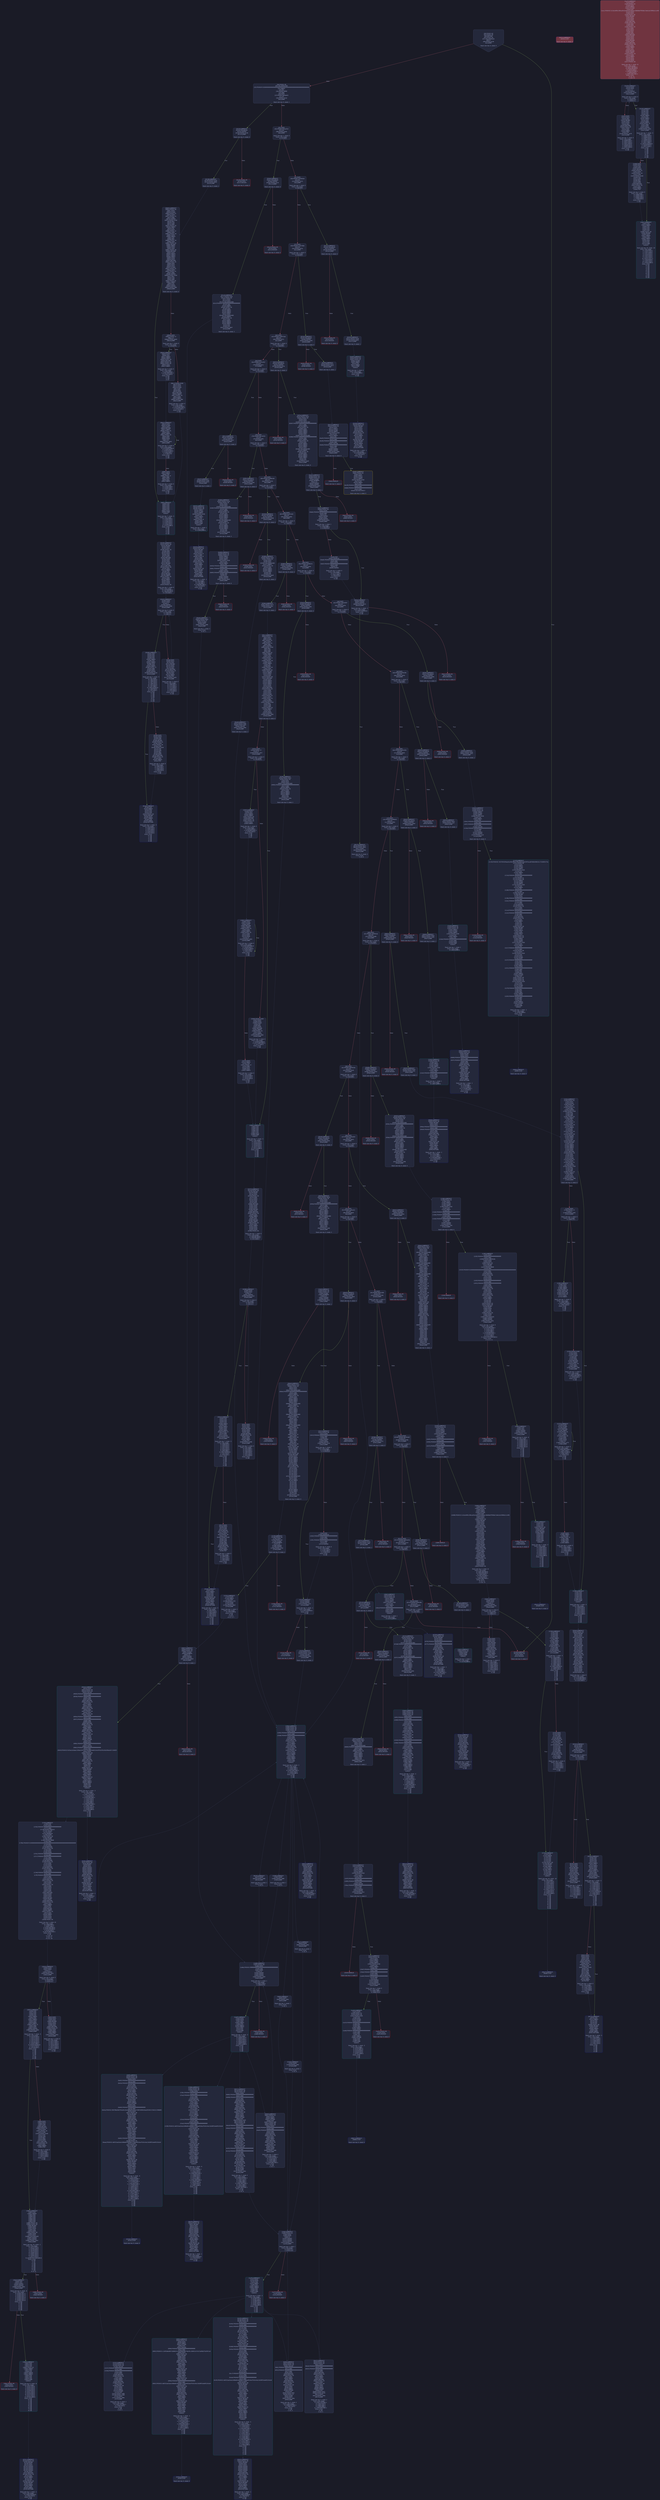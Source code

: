 digraph G {
    node [shape=box, style="filled, rounded", color="#565f89", fontcolor="#c0caf5", fontname="Helvetica", fillcolor="#24283b"];
    edge [color="#414868", fontcolor="#c0caf5", fontname="Helvetica"];
    bgcolor="#1a1b26";
    0 [ label = "[00] PUSH1 60
[02] PUSH1 40
[04] MSTORE
[05] PUSH1 04
[07] CALLDATASIZE
[08] LT
[09] PUSH2 0128
[0c] JUMPI

Stack size req: 0, sizeΔ: 0
" shape = invhouse]
    1 [ label = "[0d] PUSH1 00
[0f] CALLDATALOAD
[10] PUSH29 0100000000000000000000000000000000000000000000000000000000
[2e] SWAP1
[2f] DIV
[30] PUSH4 ffffffff
[35] AND
[36] DUP1
[37] PUSH4 06fdde03
[3c] EQ
[3d] PUSH2 012d
[40] JUMPI

Stack size req: 0, sizeΔ: 1
"]
    2 [ label = "[41] DUP1
[42] PUSH4 095ea7b3
[47] EQ
[48] PUSH2 01bb
[4b] JUMPI

Stack size req: 1, sizeΔ: 0
Entry->Op usage:
	0->71:EQ:1
"]
    3 [ label = "[4c] DUP1
[4d] PUSH4 18160ddd
[52] EQ
[53] PUSH2 0215
[56] JUMPI

Stack size req: 1, sizeΔ: 0
Entry->Op usage:
	0->82:EQ:1
"]
    4 [ label = "[57] DUP1
[58] PUSH4 1c02708d
[5d] EQ
[5e] PUSH2 023e
[61] JUMPI

Stack size req: 1, sizeΔ: 0
Entry->Op usage:
	0->93:EQ:1
"]
    5 [ label = "[62] DUP1
[63] PUSH4 23b872dd
[68] EQ
[69] PUSH2 0253
[6c] JUMPI

Stack size req: 1, sizeΔ: 0
Entry->Op usage:
	0->104:EQ:1
"]
    6 [ label = "[6d] DUP1
[6e] PUSH4 313ce567
[73] EQ
[74] PUSH2 02cc
[77] JUMPI

Stack size req: 1, sizeΔ: 0
Entry->Op usage:
	0->115:EQ:1
"]
    7 [ label = "[78] DUP1
[79] PUSH4 40c10f19
[7e] EQ
[7f] PUSH2 02fb
[82] JUMPI

Stack size req: 1, sizeΔ: 0
Entry->Op usage:
	0->126:EQ:1
"]
    8 [ label = "[83] DUP1
[84] PUSH4 42966c68
[89] EQ
[8a] PUSH2 033d
[8d] JUMPI

Stack size req: 1, sizeΔ: 0
Entry->Op usage:
	0->137:EQ:1
"]
    9 [ label = "[8e] DUP1
[8f] PUSH4 5a3b7e42
[94] EQ
[95] PUSH2 0360
[98] JUMPI

Stack size req: 1, sizeΔ: 0
Entry->Op usage:
	0->148:EQ:1
"]
    10 [ label = "[99] DUP1
[9a] PUSH4 70a08231
[9f] EQ
[a0] PUSH2 03ee
[a3] JUMPI

Stack size req: 1, sizeΔ: 0
Entry->Op usage:
	0->159:EQ:1
"]
    11 [ label = "[a4] DUP1
[a5] PUSH4 79ba5097
[aa] EQ
[ab] PUSH2 043b
[ae] JUMPI

Stack size req: 1, sizeΔ: 0
Entry->Op usage:
	0->170:EQ:1
"]
    12 [ label = "[af] DUP1
[b0] PUSH4 824563f6
[b5] EQ
[b6] PUSH2 0450
[b9] JUMPI

Stack size req: 1, sizeΔ: 0
Entry->Op usage:
	0->181:EQ:1
"]
    13 [ label = "[ba] DUP1
[bb] PUSH4 8da5cb5b
[c0] EQ
[c1] PUSH2 04a5
[c4] JUMPI

Stack size req: 1, sizeΔ: 0
Entry->Op usage:
	0->192:EQ:1
"]
    14 [ label = "[c5] DUP1
[c6] PUSH4 95d89b41
[cb] EQ
[cc] PUSH2 04fa
[cf] JUMPI

Stack size req: 1, sizeΔ: 0
Entry->Op usage:
	0->203:EQ:1
"]
    15 [ label = "[d0] DUP1
[d1] PUSH4 a0929cda
[d6] EQ
[d7] PUSH2 0588
[da] JUMPI

Stack size req: 1, sizeΔ: 0
Entry->Op usage:
	0->214:EQ:1
"]
    16 [ label = "[db] DUP1
[dc] PUSH4 a9059cbb
[e1] EQ
[e2] PUSH2 05e9
[e5] JUMPI

Stack size req: 1, sizeΔ: 0
Entry->Op usage:
	0->225:EQ:1
"]
    17 [ label = "[e6] DUP1
[e7] PUSH4 b26eafe4
[ec] EQ
[ed] PUSH2 0643
[f0] JUMPI

Stack size req: 1, sizeΔ: 0
Entry->Op usage:
	0->236:EQ:1
"]
    18 [ label = "[f1] DUP1
[f2] PUSH4 cae9ca51
[f7] EQ
[f8] PUSH2 06a9
[fb] JUMPI

Stack size req: 1, sizeΔ: 0
Entry->Op usage:
	0->247:EQ:1
"]
    19 [ label = "[fc] DUP1
[fd] PUSH4 d4ee1d90
[0102] EQ
[0103] PUSH2 0746
[0106] JUMPI

Stack size req: 1, sizeΔ: 0
Entry->Op usage:
	0->258:EQ:1
"]
    20 [ label = "[0107] DUP1
[0108] PUSH4 d8162db7
[010d] EQ
[010e] PUSH2 079b
[0111] JUMPI

Stack size req: 1, sizeΔ: 0
Entry->Op usage:
	0->269:EQ:1
"]
    21 [ label = "[0112] DUP1
[0113] PUSH4 dd62ed3e
[0118] EQ
[0119] PUSH2 07c4
[011c] JUMPI

Stack size req: 1, sizeΔ: 0
Entry->Op usage:
	0->280:EQ:1
"]
    22 [ label = "[011d] DUP1
[011e] PUSH4 f2fde38b
[0123] EQ
[0124] PUSH2 0830
[0127] JUMPI

Stack size req: 1, sizeΔ: 0
Entry->Op usage:
	0->291:EQ:1
"]
    23 [ label = "[0128] JUMPDEST
[0129] PUSH1 00
[012b] DUP1
[012c] REVERT

Stack size req: 0, sizeΔ: 0
" color = "red"]
    24 [ label = "[012d] JUMPDEST
[012e] CALLVALUE
[012f] ISZERO
[0130] PUSH2 0138
[0133] JUMPI

Stack size req: 0, sizeΔ: 0
"]
    25 [ label = "[0134] PUSH1 00
[0136] DUP1
[0137] REVERT

Stack size req: 0, sizeΔ: 0
" color = "red"]
    26 [ label = "[0138] JUMPDEST
[0139] PUSH2 0140
[013c] PUSH2 0869
[013f] JUMP

Stack size req: 0, sizeΔ: 1
"]
    27 [ label = "[0140] JUMPDEST
[0141] PUSH1 40
[0143] MLOAD
[0144] DUP1
[0145] DUP1
[0146] PUSH1 20
[0148] ADD
[0149] DUP3
[014a] DUP2
[014b] SUB
[014c] DUP3
[014d] MSTORE
[014e] DUP4
[014f] DUP2
[0150] DUP2
[0151] MLOAD
[0152] DUP2
[0153] MSTORE
[0154] PUSH1 20
[0156] ADD
[0157] SWAP2
[0158] POP
[0159] DUP1
[015a] MLOAD
[015b] SWAP1
[015c] PUSH1 20
[015e] ADD
[015f] SWAP1
[0160] DUP1
[0161] DUP4
[0162] DUP4
[0163] PUSH1 00

Stack size req: 1, sizeΔ: 9
Entry->Op usage:
	0->337:MLOAD:0
	0->346:MLOAD:0
	0->350:ADD:1
"]
    28 [ label = "[0165] JUMPDEST
[0166] DUP4
[0167] DUP2
[0168] LT
[0169] ISZERO
[016a] PUSH2 0180
[016d] JUMPI

Stack size req: 4, sizeΔ: 0
Entry->Op usage:
	0->360:LT:0
	3->360:LT:1
"]
    29 [ label = "[016e] DUP1
[016f] DUP3
[0170] ADD
[0171] MLOAD
[0172] DUP2
[0173] DUP5
[0174] ADD
[0175] MSTORE
[0176] PUSH1 20
[0178] DUP2
[0179] ADD
[017a] SWAP1
[017b] POP
[017c] PUSH2 0165
[017f] JUMP

Stack size req: 3, sizeΔ: 0
Entry->Op usage:
	0->368:ADD:1
	0->372:ADD:1
	0->377:ADD:0
	0->379:POP:0
	1->368:ADD:0
	2->372:ADD:0
Entry->Exit:
	0->😵
"]
    30 [ label = "[0180] JUMPDEST
[0181] POP
[0182] POP
[0183] POP
[0184] POP
[0185] SWAP1
[0186] POP
[0187] SWAP1
[0188] DUP2
[0189] ADD
[018a] SWAP1
[018b] PUSH1 1f
[018d] AND
[018e] DUP1
[018f] ISZERO
[0190] PUSH2 01ad
[0193] JUMPI

Stack size req: 7, sizeΔ: -5
Entry->Op usage:
	0->385:POP:0
	1->386:POP:0
	2->387:POP:0
	3->388:POP:0
	4->393:ADD:0
	4->397:AND:1
	4->399:ISZERO:0
	5->390:POP:0
	6->393:ADD:1
Entry->Exit:
	0->😵
	1->😵
	2->😵
	3->😵
	4->0
	5->😵
	6->😵
"]
    31 [ label = "[0194] DUP1
[0195] DUP3
[0196] SUB
[0197] DUP1
[0198] MLOAD
[0199] PUSH1 01
[019b] DUP4
[019c] PUSH1 20
[019e] SUB
[019f] PUSH2 0100
[01a2] EXP
[01a3] SUB
[01a4] NOT
[01a5] AND
[01a6] DUP2
[01a7] MSTORE
[01a8] PUSH1 20
[01aa] ADD
[01ab] SWAP2
[01ac] POP

Stack size req: 2, sizeΔ: 0
Entry->Op usage:
	0->406:SUB:1
	0->414:SUB:1
	1->406:SUB:0
	1->428:POP:0
Entry->Exit:
	1->😵
"]
    32 [ label = "[01ad] JUMPDEST
[01ae] POP
[01af] SWAP3
[01b0] POP
[01b1] POP
[01b2] POP
[01b3] PUSH1 40
[01b5] MLOAD
[01b6] DUP1
[01b7] SWAP2
[01b8] SUB
[01b9] SWAP1
[01ba] RETURN

Stack size req: 5, sizeΔ: -5
Entry->Op usage:
	0->430:POP:0
	1->440:SUB:0
	2->433:POP:0
	3->434:POP:0
	4->432:POP:0
Entry->Exit:
	0->😵
	1->😵
	2->😵
	3->😵
	4->😵
" color = "darkblue"]
    33 [ label = "[01bb] JUMPDEST
[01bc] CALLVALUE
[01bd] ISZERO
[01be] PUSH2 01c6
[01c1] JUMPI

Stack size req: 0, sizeΔ: 0
"]
    34 [ label = "[01c2] PUSH1 00
[01c4] DUP1
[01c5] REVERT

Stack size req: 0, sizeΔ: 0
" color = "red"]
    35 [ label = "[01c6] JUMPDEST
[01c7] PUSH2 01fb
[01ca] PUSH1 04
[01cc] DUP1
[01cd] DUP1
[01ce] CALLDATALOAD
[01cf] PUSH20 ffffffffffffffffffffffffffffffffffffffff
[01e4] AND
[01e5] SWAP1
[01e6] PUSH1 20
[01e8] ADD
[01e9] SWAP1
[01ea] SWAP2
[01eb] SWAP1
[01ec] DUP1
[01ed] CALLDATALOAD
[01ee] SWAP1
[01ef] PUSH1 20
[01f1] ADD
[01f2] SWAP1
[01f3] SWAP2
[01f4] SWAP1
[01f5] POP
[01f6] POP
[01f7] PUSH2 0907
[01fa] JUMP

Stack size req: 0, sizeΔ: 3
"]
    36 [ label = "[01fb] JUMPDEST
[01fc] PUSH1 40
[01fe] MLOAD
[01ff] DUP1
[0200] DUP3
[0201] ISZERO
[0202] ISZERO
[0203] ISZERO
[0204] ISZERO
[0205] DUP2
[0206] MSTORE
[0207] PUSH1 20
[0209] ADD
[020a] SWAP2
[020b] POP
[020c] POP
[020d] PUSH1 40
[020f] MLOAD
[0210] DUP1
[0211] SWAP2
[0212] SUB
[0213] SWAP1
[0214] RETURN

Stack size req: 1, sizeΔ: -1
Entry->Op usage:
	0->513:ISZERO:0
	0->523:POP:0
Entry->Exit:
	0->😵
" color = "darkblue"]
    37 [ label = "[0215] JUMPDEST
[0216] CALLVALUE
[0217] ISZERO
[0218] PUSH2 0220
[021b] JUMPI

Stack size req: 0, sizeΔ: 0
"]
    38 [ label = "[021c] PUSH1 00
[021e] DUP1
[021f] REVERT

Stack size req: 0, sizeΔ: 0
" color = "red"]
    39 [ label = "[0220] JUMPDEST
[0221] PUSH2 0228
[0224] PUSH2 0a09
[0227] JUMP

Stack size req: 0, sizeΔ: 1
"]
    40 [ label = "[0228] JUMPDEST
[0229] PUSH1 40
[022b] MLOAD
[022c] DUP1
[022d] DUP3
[022e] DUP2
[022f] MSTORE
[0230] PUSH1 20
[0232] ADD
[0233] SWAP2
[0234] POP
[0235] POP
[0236] PUSH1 40
[0238] MLOAD
[0239] DUP1
[023a] SWAP2
[023b] SUB
[023c] SWAP1
[023d] RETURN

Stack size req: 1, sizeΔ: -1
Entry->Op usage:
	0->559:MSTORE:1
	0->564:POP:0
Entry->Exit:
	0->😵
" color = "darkblue"]
    41 [ label = "[023e] JUMPDEST
[023f] CALLVALUE
[0240] ISZERO
[0241] PUSH2 0249
[0244] JUMPI

Stack size req: 0, sizeΔ: 0
"]
    42 [ label = "[0245] PUSH1 00
[0247] DUP1
[0248] REVERT

Stack size req: 0, sizeΔ: 0
" color = "red"]
    43 [ label = "[0249] JUMPDEST
[024a] PUSH2 0251
[024d] PUSH2 0a13
[0250] JUMP

Stack size req: 0, sizeΔ: 1
"]
    44 [ label = "[0251] JUMPDEST
[0252] STOP

Stack size req: 0, sizeΔ: 0
" color = "darkblue" fillcolor = "#703440"]
    45 [ label = "[0253] JUMPDEST
[0254] CALLVALUE
[0255] ISZERO
[0256] PUSH2 025e
[0259] JUMPI

Stack size req: 0, sizeΔ: 0
"]
    46 [ label = "[025a] PUSH1 00
[025c] DUP1
[025d] REVERT

Stack size req: 0, sizeΔ: 0
" color = "red"]
    47 [ label = "[025e] JUMPDEST
[025f] PUSH2 02b2
[0262] PUSH1 04
[0264] DUP1
[0265] DUP1
[0266] CALLDATALOAD
[0267] PUSH20 ffffffffffffffffffffffffffffffffffffffff
[027c] AND
[027d] SWAP1
[027e] PUSH1 20
[0280] ADD
[0281] SWAP1
[0282] SWAP2
[0283] SWAP1
[0284] DUP1
[0285] CALLDATALOAD
[0286] PUSH20 ffffffffffffffffffffffffffffffffffffffff
[029b] AND
[029c] SWAP1
[029d] PUSH1 20
[029f] ADD
[02a0] SWAP1
[02a1] SWAP2
[02a2] SWAP1
[02a3] DUP1
[02a4] CALLDATALOAD
[02a5] SWAP1
[02a6] PUSH1 20
[02a8] ADD
[02a9] SWAP1
[02aa] SWAP2
[02ab] SWAP1
[02ac] POP
[02ad] POP
[02ae] PUSH2 0aa5
[02b1] JUMP

Stack size req: 0, sizeΔ: 4
"]
    48 [ label = "[02b2] JUMPDEST
[02b3] PUSH1 40
[02b5] MLOAD
[02b6] DUP1
[02b7] DUP3
[02b8] ISZERO
[02b9] ISZERO
[02ba] ISZERO
[02bb] ISZERO
[02bc] DUP2
[02bd] MSTORE
[02be] PUSH1 20
[02c0] ADD
[02c1] SWAP2
[02c2] POP
[02c3] POP
[02c4] PUSH1 40
[02c6] MLOAD
[02c7] DUP1
[02c8] SWAP2
[02c9] SUB
[02ca] SWAP1
[02cb] RETURN

Stack size req: 1, sizeΔ: -1
Entry->Op usage:
	0->696:ISZERO:0
	0->706:POP:0
Entry->Exit:
	0->😵
" color = "darkblue"]
    49 [ label = "[02cc] JUMPDEST
[02cd] CALLVALUE
[02ce] ISZERO
[02cf] PUSH2 02d7
[02d2] JUMPI

Stack size req: 0, sizeΔ: 0
"]
    50 [ label = "[02d3] PUSH1 00
[02d5] DUP1
[02d6] REVERT

Stack size req: 0, sizeΔ: 0
" color = "red"]
    51 [ label = "[02d7] JUMPDEST
[02d8] PUSH2 02df
[02db] PUSH2 0d35
[02de] JUMP

Stack size req: 0, sizeΔ: 1
"]
    52 [ label = "[02df] JUMPDEST
[02e0] PUSH1 40
[02e2] MLOAD
[02e3] DUP1
[02e4] DUP3
[02e5] PUSH1 ff
[02e7] AND
[02e8] PUSH1 ff
[02ea] AND
[02eb] DUP2
[02ec] MSTORE
[02ed] PUSH1 20
[02ef] ADD
[02f0] SWAP2
[02f1] POP
[02f2] POP
[02f3] PUSH1 40
[02f5] MLOAD
[02f6] DUP1
[02f7] SWAP2
[02f8] SUB
[02f9] SWAP1
[02fa] RETURN

Stack size req: 1, sizeΔ: -1
Entry->Op usage:
	0->743:AND:1
	0->746:AND:1
	0->748:MSTORE:1
	0->753:POP:0
Entry->Exit:
	0->😵
" color = "darkblue"]
    53 [ label = "[02fb] JUMPDEST
[02fc] CALLVALUE
[02fd] ISZERO
[02fe] PUSH2 0306
[0301] JUMPI

Stack size req: 0, sizeΔ: 0
"]
    54 [ label = "[0302] PUSH1 00
[0304] DUP1
[0305] REVERT

Stack size req: 0, sizeΔ: 0
" color = "red"]
    55 [ label = "[0306] JUMPDEST
[0307] PUSH2 033b
[030a] PUSH1 04
[030c] DUP1
[030d] DUP1
[030e] CALLDATALOAD
[030f] PUSH20 ffffffffffffffffffffffffffffffffffffffff
[0324] AND
[0325] SWAP1
[0326] PUSH1 20
[0328] ADD
[0329] SWAP1
[032a] SWAP2
[032b] SWAP1
[032c] DUP1
[032d] CALLDATALOAD
[032e] SWAP1
[032f] PUSH1 20
[0331] ADD
[0332] SWAP1
[0333] SWAP2
[0334] SWAP1
[0335] POP
[0336] POP
[0337] PUSH2 0d48
[033a] JUMP

Stack size req: 0, sizeΔ: 3
"]
    56 [ label = "[033b] JUMPDEST
[033c] STOP

Stack size req: 0, sizeΔ: 0
" color = "darkblue"]
    57 [ label = "[033d] JUMPDEST
[033e] CALLVALUE
[033f] ISZERO
[0340] PUSH2 0348
[0343] JUMPI

Stack size req: 0, sizeΔ: 0
"]
    58 [ label = "[0344] PUSH1 00
[0346] DUP1
[0347] REVERT

Stack size req: 0, sizeΔ: 0
" color = "red"]
    59 [ label = "[0348] JUMPDEST
[0349] PUSH2 035e
[034c] PUSH1 04
[034e] DUP1
[034f] DUP1
[0350] CALLDATALOAD
[0351] SWAP1
[0352] PUSH1 20
[0354] ADD
[0355] SWAP1
[0356] SWAP2
[0357] SWAP1
[0358] POP
[0359] POP
[035a] PUSH2 0ee4
[035d] JUMP

Stack size req: 0, sizeΔ: 2
"]
    60 [ label = "[035e] JUMPDEST
[035f] STOP

Stack size req: 0, sizeΔ: 0
" color = "darkblue"]
    61 [ label = "[0360] JUMPDEST
[0361] CALLVALUE
[0362] ISZERO
[0363] PUSH2 036b
[0366] JUMPI

Stack size req: 0, sizeΔ: 0
"]
    62 [ label = "[0367] PUSH1 00
[0369] DUP1
[036a] REVERT

Stack size req: 0, sizeΔ: 0
" color = "red"]
    63 [ label = "[036b] JUMPDEST
[036c] PUSH2 0373
[036f] PUSH2 0fec
[0372] JUMP

Stack size req: 0, sizeΔ: 1
"]
    64 [ label = "[0373] JUMPDEST
[0374] PUSH1 40
[0376] MLOAD
[0377] DUP1
[0378] DUP1
[0379] PUSH1 20
[037b] ADD
[037c] DUP3
[037d] DUP2
[037e] SUB
[037f] DUP3
[0380] MSTORE
[0381] DUP4
[0382] DUP2
[0383] DUP2
[0384] MLOAD
[0385] DUP2
[0386] MSTORE
[0387] PUSH1 20
[0389] ADD
[038a] SWAP2
[038b] POP
[038c] DUP1
[038d] MLOAD
[038e] SWAP1
[038f] PUSH1 20
[0391] ADD
[0392] SWAP1
[0393] DUP1
[0394] DUP4
[0395] DUP4
[0396] PUSH1 00

Stack size req: 1, sizeΔ: 9
Entry->Op usage:
	0->900:MLOAD:0
	0->909:MLOAD:0
	0->913:ADD:1
"]
    65 [ label = "[0398] JUMPDEST
[0399] DUP4
[039a] DUP2
[039b] LT
[039c] ISZERO
[039d] PUSH2 03b3
[03a0] JUMPI

Stack size req: 4, sizeΔ: 0
Entry->Op usage:
	0->923:LT:0
	3->923:LT:1
"]
    66 [ label = "[03a1] DUP1
[03a2] DUP3
[03a3] ADD
[03a4] MLOAD
[03a5] DUP2
[03a6] DUP5
[03a7] ADD
[03a8] MSTORE
[03a9] PUSH1 20
[03ab] DUP2
[03ac] ADD
[03ad] SWAP1
[03ae] POP
[03af] PUSH2 0398
[03b2] JUMP

Stack size req: 3, sizeΔ: 0
Entry->Op usage:
	0->931:ADD:1
	0->935:ADD:1
	0->940:ADD:0
	0->942:POP:0
	1->931:ADD:0
	2->935:ADD:0
Entry->Exit:
	0->😵
"]
    67 [ label = "[03b3] JUMPDEST
[03b4] POP
[03b5] POP
[03b6] POP
[03b7] POP
[03b8] SWAP1
[03b9] POP
[03ba] SWAP1
[03bb] DUP2
[03bc] ADD
[03bd] SWAP1
[03be] PUSH1 1f
[03c0] AND
[03c1] DUP1
[03c2] ISZERO
[03c3] PUSH2 03e0
[03c6] JUMPI

Stack size req: 7, sizeΔ: -5
Entry->Op usage:
	0->948:POP:0
	1->949:POP:0
	2->950:POP:0
	3->951:POP:0
	4->956:ADD:0
	4->960:AND:1
	4->962:ISZERO:0
	5->953:POP:0
	6->956:ADD:1
Entry->Exit:
	0->😵
	1->😵
	2->😵
	3->😵
	4->0
	5->😵
	6->😵
"]
    68 [ label = "[03c7] DUP1
[03c8] DUP3
[03c9] SUB
[03ca] DUP1
[03cb] MLOAD
[03cc] PUSH1 01
[03ce] DUP4
[03cf] PUSH1 20
[03d1] SUB
[03d2] PUSH2 0100
[03d5] EXP
[03d6] SUB
[03d7] NOT
[03d8] AND
[03d9] DUP2
[03da] MSTORE
[03db] PUSH1 20
[03dd] ADD
[03de] SWAP2
[03df] POP

Stack size req: 2, sizeΔ: 0
Entry->Op usage:
	0->969:SUB:1
	0->977:SUB:1
	1->969:SUB:0
	1->991:POP:0
Entry->Exit:
	1->😵
"]
    69 [ label = "[03e0] JUMPDEST
[03e1] POP
[03e2] SWAP3
[03e3] POP
[03e4] POP
[03e5] POP
[03e6] PUSH1 40
[03e8] MLOAD
[03e9] DUP1
[03ea] SWAP2
[03eb] SUB
[03ec] SWAP1
[03ed] RETURN

Stack size req: 5, sizeΔ: -5
Entry->Op usage:
	0->993:POP:0
	1->1003:SUB:0
	2->996:POP:0
	3->997:POP:0
	4->995:POP:0
Entry->Exit:
	0->😵
	1->😵
	2->😵
	3->😵
	4->😵
" color = "darkblue"]
    70 [ label = "[03ee] JUMPDEST
[03ef] CALLVALUE
[03f0] ISZERO
[03f1] PUSH2 03f9
[03f4] JUMPI

Stack size req: 0, sizeΔ: 0
"]
    71 [ label = "[03f5] PUSH1 00
[03f7] DUP1
[03f8] REVERT

Stack size req: 0, sizeΔ: 0
" color = "red"]
    72 [ label = "[03f9] JUMPDEST
[03fa] PUSH2 0425
[03fd] PUSH1 04
[03ff] DUP1
[0400] DUP1
[0401] CALLDATALOAD
[0402] PUSH20 ffffffffffffffffffffffffffffffffffffffff
[0417] AND
[0418] SWAP1
[0419] PUSH1 20
[041b] ADD
[041c] SWAP1
[041d] SWAP2
[041e] SWAP1
[041f] POP
[0420] POP
[0421] PUSH2 108a
[0424] JUMP

Stack size req: 0, sizeΔ: 2
"]
    73 [ label = "[0425] JUMPDEST
[0426] PUSH1 40
[0428] MLOAD
[0429] DUP1
[042a] DUP3
[042b] DUP2
[042c] MSTORE
[042d] PUSH1 20
[042f] ADD
[0430] SWAP2
[0431] POP
[0432] POP
[0433] PUSH1 40
[0435] MLOAD
[0436] DUP1
[0437] SWAP2
[0438] SUB
[0439] SWAP1
[043a] RETURN

Stack size req: 1, sizeΔ: -1
Entry->Op usage:
	0->1068:MSTORE:1
	0->1073:POP:0
Entry->Exit:
	0->😵
" color = "darkblue"]
    74 [ label = "[043b] JUMPDEST
[043c] CALLVALUE
[043d] ISZERO
[043e] PUSH2 0446
[0441] JUMPI

Stack size req: 0, sizeΔ: 0
"]
    75 [ label = "[0442] PUSH1 00
[0444] DUP1
[0445] REVERT

Stack size req: 0, sizeΔ: 0
" color = "red"]
    76 [ label = "[0446] JUMPDEST
[0447] PUSH2 044e
[044a] PUSH2 10d3
[044d] JUMP

Stack size req: 0, sizeΔ: 1
"]
    77 [ label = "[044e] JUMPDEST
[044f] STOP

Stack size req: 0, sizeΔ: 0
" color = "darkblue"]
    78 [ label = "[0450] JUMPDEST
[0451] CALLVALUE
[0452] ISZERO
[0453] PUSH2 045b
[0456] JUMPI

Stack size req: 0, sizeΔ: 0
"]
    79 [ label = "[0457] PUSH1 00
[0459] DUP1
[045a] REVERT

Stack size req: 0, sizeΔ: 0
" color = "red"]
    80 [ label = "[045b] JUMPDEST
[045c] PUSH2 0463
[045f] PUSH2 12af
[0462] JUMP

Stack size req: 0, sizeΔ: 1
"]
    81 [ label = "[0463] JUMPDEST
[0464] PUSH1 40
[0466] MLOAD
[0467] DUP1
[0468] DUP3
[0469] PUSH20 ffffffffffffffffffffffffffffffffffffffff
[047e] AND
[047f] PUSH20 ffffffffffffffffffffffffffffffffffffffff
[0494] AND
[0495] DUP2
[0496] MSTORE
[0497] PUSH1 20
[0499] ADD
[049a] SWAP2
[049b] POP
[049c] POP
[049d] PUSH1 40
[049f] MLOAD
[04a0] DUP1
[04a1] SWAP2
[04a2] SUB
[04a3] SWAP1
[04a4] RETURN

Stack size req: 1, sizeΔ: -1
Entry->Op usage:
	0->1150:AND:1
	0->1172:AND:1
	0->1174:MSTORE:1
	0->1179:POP:0
Entry->Exit:
	0->😵
" color = "darkblue"]
    82 [ label = "[04a5] JUMPDEST
[04a6] CALLVALUE
[04a7] ISZERO
[04a8] PUSH2 04b0
[04ab] JUMPI

Stack size req: 0, sizeΔ: 0
"]
    83 [ label = "[04ac] PUSH1 00
[04ae] DUP1
[04af] REVERT

Stack size req: 0, sizeΔ: 0
" color = "red"]
    84 [ label = "[04b0] JUMPDEST
[04b1] PUSH2 04b8
[04b4] PUSH2 12d5
[04b7] JUMP

Stack size req: 0, sizeΔ: 1
"]
    85 [ label = "[04b8] JUMPDEST
[04b9] PUSH1 40
[04bb] MLOAD
[04bc] DUP1
[04bd] DUP3
[04be] PUSH20 ffffffffffffffffffffffffffffffffffffffff
[04d3] AND
[04d4] PUSH20 ffffffffffffffffffffffffffffffffffffffff
[04e9] AND
[04ea] DUP2
[04eb] MSTORE
[04ec] PUSH1 20
[04ee] ADD
[04ef] SWAP2
[04f0] POP
[04f1] POP
[04f2] PUSH1 40
[04f4] MLOAD
[04f5] DUP1
[04f6] SWAP2
[04f7] SUB
[04f8] SWAP1
[04f9] RETURN

Stack size req: 1, sizeΔ: -1
Entry->Op usage:
	0->1235:AND:1
	0->1257:AND:1
	0->1259:MSTORE:1
	0->1264:POP:0
Entry->Exit:
	0->😵
" color = "darkblue"]
    86 [ label = "[04fa] JUMPDEST
[04fb] CALLVALUE
[04fc] ISZERO
[04fd] PUSH2 0505
[0500] JUMPI

Stack size req: 0, sizeΔ: 0
"]
    87 [ label = "[0501] PUSH1 00
[0503] DUP1
[0504] REVERT

Stack size req: 0, sizeΔ: 0
" color = "red"]
    88 [ label = "[0505] JUMPDEST
[0506] PUSH2 050d
[0509] PUSH2 12fa
[050c] JUMP

Stack size req: 0, sizeΔ: 1
"]
    89 [ label = "[050d] JUMPDEST
[050e] PUSH1 40
[0510] MLOAD
[0511] DUP1
[0512] DUP1
[0513] PUSH1 20
[0515] ADD
[0516] DUP3
[0517] DUP2
[0518] SUB
[0519] DUP3
[051a] MSTORE
[051b] DUP4
[051c] DUP2
[051d] DUP2
[051e] MLOAD
[051f] DUP2
[0520] MSTORE
[0521] PUSH1 20
[0523] ADD
[0524] SWAP2
[0525] POP
[0526] DUP1
[0527] MLOAD
[0528] SWAP1
[0529] PUSH1 20
[052b] ADD
[052c] SWAP1
[052d] DUP1
[052e] DUP4
[052f] DUP4
[0530] PUSH1 00

Stack size req: 1, sizeΔ: 9
Entry->Op usage:
	0->1310:MLOAD:0
	0->1319:MLOAD:0
	0->1323:ADD:1
"]
    90 [ label = "[0532] JUMPDEST
[0533] DUP4
[0534] DUP2
[0535] LT
[0536] ISZERO
[0537] PUSH2 054d
[053a] JUMPI

Stack size req: 4, sizeΔ: 0
Entry->Op usage:
	0->1333:LT:0
	3->1333:LT:1
"]
    91 [ label = "[053b] DUP1
[053c] DUP3
[053d] ADD
[053e] MLOAD
[053f] DUP2
[0540] DUP5
[0541] ADD
[0542] MSTORE
[0543] PUSH1 20
[0545] DUP2
[0546] ADD
[0547] SWAP1
[0548] POP
[0549] PUSH2 0532
[054c] JUMP

Stack size req: 3, sizeΔ: 0
Entry->Op usage:
	0->1341:ADD:1
	0->1345:ADD:1
	0->1350:ADD:0
	0->1352:POP:0
	1->1341:ADD:0
	2->1345:ADD:0
Entry->Exit:
	0->😵
"]
    92 [ label = "[054d] JUMPDEST
[054e] POP
[054f] POP
[0550] POP
[0551] POP
[0552] SWAP1
[0553] POP
[0554] SWAP1
[0555] DUP2
[0556] ADD
[0557] SWAP1
[0558] PUSH1 1f
[055a] AND
[055b] DUP1
[055c] ISZERO
[055d] PUSH2 057a
[0560] JUMPI

Stack size req: 7, sizeΔ: -5
Entry->Op usage:
	0->1358:POP:0
	1->1359:POP:0
	2->1360:POP:0
	3->1361:POP:0
	4->1366:ADD:0
	4->1370:AND:1
	4->1372:ISZERO:0
	5->1363:POP:0
	6->1366:ADD:1
Entry->Exit:
	0->😵
	1->😵
	2->😵
	3->😵
	4->0
	5->😵
	6->😵
"]
    93 [ label = "[0561] DUP1
[0562] DUP3
[0563] SUB
[0564] DUP1
[0565] MLOAD
[0566] PUSH1 01
[0568] DUP4
[0569] PUSH1 20
[056b] SUB
[056c] PUSH2 0100
[056f] EXP
[0570] SUB
[0571] NOT
[0572] AND
[0573] DUP2
[0574] MSTORE
[0575] PUSH1 20
[0577] ADD
[0578] SWAP2
[0579] POP

Stack size req: 2, sizeΔ: 0
Entry->Op usage:
	0->1379:SUB:1
	0->1387:SUB:1
	1->1379:SUB:0
	1->1401:POP:0
Entry->Exit:
	1->😵
"]
    94 [ label = "[057a] JUMPDEST
[057b] POP
[057c] SWAP3
[057d] POP
[057e] POP
[057f] POP
[0580] PUSH1 40
[0582] MLOAD
[0583] DUP1
[0584] SWAP2
[0585] SUB
[0586] SWAP1
[0587] RETURN

Stack size req: 5, sizeΔ: -5
Entry->Op usage:
	0->1403:POP:0
	1->1413:SUB:0
	2->1406:POP:0
	3->1407:POP:0
	4->1405:POP:0
Entry->Exit:
	0->😵
	1->😵
	2->😵
	3->😵
	4->😵
" color = "darkblue"]
    95 [ label = "[0588] JUMPDEST
[0589] CALLVALUE
[058a] ISZERO
[058b] PUSH2 0593
[058e] JUMPI

Stack size req: 0, sizeΔ: 0
"]
    96 [ label = "[058f] PUSH1 00
[0591] DUP1
[0592] REVERT

Stack size req: 0, sizeΔ: 0
" color = "red"]
    97 [ label = "[0593] JUMPDEST
[0594] PUSH2 05e7
[0597] PUSH1 04
[0599] DUP1
[059a] DUP1
[059b] CALLDATALOAD
[059c] PUSH20 ffffffffffffffffffffffffffffffffffffffff
[05b1] AND
[05b2] SWAP1
[05b3] PUSH1 20
[05b5] ADD
[05b6] SWAP1
[05b7] SWAP2
[05b8] SWAP1
[05b9] DUP1
[05ba] CALLDATALOAD
[05bb] PUSH20 ffffffffffffffffffffffffffffffffffffffff
[05d0] AND
[05d1] SWAP1
[05d2] PUSH1 20
[05d4] ADD
[05d5] SWAP1
[05d6] SWAP2
[05d7] SWAP1
[05d8] DUP1
[05d9] CALLDATALOAD
[05da] SWAP1
[05db] PUSH1 20
[05dd] ADD
[05de] SWAP1
[05df] SWAP2
[05e0] SWAP1
[05e1] POP
[05e2] POP
[05e3] PUSH2 1398
[05e6] JUMP

Stack size req: 0, sizeΔ: 4
"]
    98 [ label = "[05e7] JUMPDEST
[05e8] STOP

Stack size req: 0, sizeΔ: 0
" color = "darkblue"]
    99 [ label = "[05e9] JUMPDEST
[05ea] CALLVALUE
[05eb] ISZERO
[05ec] PUSH2 05f4
[05ef] JUMPI

Stack size req: 0, sizeΔ: 0
"]
    100 [ label = "[05f0] PUSH1 00
[05f2] DUP1
[05f3] REVERT

Stack size req: 0, sizeΔ: 0
" color = "red"]
    101 [ label = "[05f4] JUMPDEST
[05f5] PUSH2 0629
[05f8] PUSH1 04
[05fa] DUP1
[05fb] DUP1
[05fc] CALLDATALOAD
[05fd] PUSH20 ffffffffffffffffffffffffffffffffffffffff
[0612] AND
[0613] SWAP1
[0614] PUSH1 20
[0616] ADD
[0617] SWAP1
[0618] SWAP2
[0619] SWAP1
[061a] DUP1
[061b] CALLDATALOAD
[061c] SWAP1
[061d] PUSH1 20
[061f] ADD
[0620] SWAP1
[0621] SWAP2
[0622] SWAP1
[0623] POP
[0624] POP
[0625] PUSH2 14af
[0628] JUMP

Stack size req: 0, sizeΔ: 3
"]
    102 [ label = "[0629] JUMPDEST
[062a] PUSH1 40
[062c] MLOAD
[062d] DUP1
[062e] DUP3
[062f] ISZERO
[0630] ISZERO
[0631] ISZERO
[0632] ISZERO
[0633] DUP2
[0634] MSTORE
[0635] PUSH1 20
[0637] ADD
[0638] SWAP2
[0639] POP
[063a] POP
[063b] PUSH1 40
[063d] MLOAD
[063e] DUP1
[063f] SWAP2
[0640] SUB
[0641] SWAP1
[0642] RETURN

Stack size req: 1, sizeΔ: -1
Entry->Op usage:
	0->1583:ISZERO:0
	0->1593:POP:0
Entry->Exit:
	0->😵
" color = "darkblue"]
    103 [ label = "[0643] JUMPDEST
[0644] CALLVALUE
[0645] ISZERO
[0646] PUSH2 064e
[0649] JUMPI

Stack size req: 0, sizeΔ: 0
"]
    104 [ label = "[064a] PUSH1 00
[064c] DUP1
[064d] REVERT

Stack size req: 0, sizeΔ: 0
" color = "red"]
    105 [ label = "[064e] JUMPDEST
[064f] PUSH2 06a7
[0652] PUSH1 04
[0654] DUP1
[0655] DUP1
[0656] CALLDATALOAD
[0657] SWAP1
[0658] PUSH1 20
[065a] ADD
[065b] SWAP1
[065c] SWAP2
[065d] SWAP1
[065e] DUP1
[065f] CALLDATALOAD
[0660] SWAP1
[0661] PUSH1 20
[0663] ADD
[0664] SWAP1
[0665] DUP3
[0666] ADD
[0667] DUP1
[0668] CALLDATALOAD
[0669] SWAP1
[066a] PUSH1 20
[066c] ADD
[066d] SWAP1
[066e] DUP1
[066f] DUP1
[0670] PUSH1 1f
[0672] ADD
[0673] PUSH1 20
[0675] DUP1
[0676] SWAP2
[0677] DIV
[0678] MUL
[0679] PUSH1 20
[067b] ADD
[067c] PUSH1 40
[067e] MLOAD
[067f] SWAP1
[0680] DUP2
[0681] ADD
[0682] PUSH1 40
[0684] MSTORE
[0685] DUP1
[0686] SWAP4
[0687] SWAP3
[0688] SWAP2
[0689] SWAP1
[068a] DUP2
[068b] DUP2
[068c] MSTORE
[068d] PUSH1 20
[068f] ADD
[0690] DUP4
[0691] DUP4
[0692] DUP1
[0693] DUP3
[0694] DUP5
[0695] CALLDATACOPY
[0696] DUP3
[0697] ADD
[0698] SWAP2
[0699] POP
[069a] POP
[069b] POP
[069c] POP
[069d] POP
[069e] POP
[069f] SWAP2
[06a0] SWAP1
[06a1] POP
[06a2] POP
[06a3] PUSH2 1638
[06a6] JUMP

Stack size req: 0, sizeΔ: 3
"]
    106 [ label = "[06a7] JUMPDEST
[06a8] STOP

Stack size req: 0, sizeΔ: 0
" color = "darkblue"]
    107 [ label = "[06a9] JUMPDEST
[06aa] CALLVALUE
[06ab] ISZERO
[06ac] PUSH2 06b4
[06af] JUMPI

Stack size req: 0, sizeΔ: 0
"]
    108 [ label = "[06b0] PUSH1 00
[06b2] DUP1
[06b3] REVERT

Stack size req: 0, sizeΔ: 0
" color = "red"]
    109 [ label = "[06b4] JUMPDEST
[06b5] PUSH2 072c
[06b8] PUSH1 04
[06ba] DUP1
[06bb] DUP1
[06bc] CALLDATALOAD
[06bd] PUSH20 ffffffffffffffffffffffffffffffffffffffff
[06d2] AND
[06d3] SWAP1
[06d4] PUSH1 20
[06d6] ADD
[06d7] SWAP1
[06d8] SWAP2
[06d9] SWAP1
[06da] DUP1
[06db] CALLDATALOAD
[06dc] SWAP1
[06dd] PUSH1 20
[06df] ADD
[06e0] SWAP1
[06e1] SWAP2
[06e2] SWAP1
[06e3] DUP1
[06e4] CALLDATALOAD
[06e5] SWAP1
[06e6] PUSH1 20
[06e8] ADD
[06e9] SWAP1
[06ea] DUP3
[06eb] ADD
[06ec] DUP1
[06ed] CALLDATALOAD
[06ee] SWAP1
[06ef] PUSH1 20
[06f1] ADD
[06f2] SWAP1
[06f3] DUP1
[06f4] DUP1
[06f5] PUSH1 1f
[06f7] ADD
[06f8] PUSH1 20
[06fa] DUP1
[06fb] SWAP2
[06fc] DIV
[06fd] MUL
[06fe] PUSH1 20
[0700] ADD
[0701] PUSH1 40
[0703] MLOAD
[0704] SWAP1
[0705] DUP2
[0706] ADD
[0707] PUSH1 40
[0709] MSTORE
[070a] DUP1
[070b] SWAP4
[070c] SWAP3
[070d] SWAP2
[070e] SWAP1
[070f] DUP2
[0710] DUP2
[0711] MSTORE
[0712] PUSH1 20
[0714] ADD
[0715] DUP4
[0716] DUP4
[0717] DUP1
[0718] DUP3
[0719] DUP5
[071a] CALLDATACOPY
[071b] DUP3
[071c] ADD
[071d] SWAP2
[071e] POP
[071f] POP
[0720] POP
[0721] POP
[0722] POP
[0723] POP
[0724] SWAP2
[0725] SWAP1
[0726] POP
[0727] POP
[0728] PUSH2 173f
[072b] JUMP

Stack size req: 0, sizeΔ: 4
"]
    110 [ label = "[072c] JUMPDEST
[072d] PUSH1 40
[072f] MLOAD
[0730] DUP1
[0731] DUP3
[0732] ISZERO
[0733] ISZERO
[0734] ISZERO
[0735] ISZERO
[0736] DUP2
[0737] MSTORE
[0738] PUSH1 20
[073a] ADD
[073b] SWAP2
[073c] POP
[073d] POP
[073e] PUSH1 40
[0740] MLOAD
[0741] DUP1
[0742] SWAP2
[0743] SUB
[0744] SWAP1
[0745] RETURN

Stack size req: 1, sizeΔ: -1
Entry->Op usage:
	0->1842:ISZERO:0
	0->1852:POP:0
Entry->Exit:
	0->😵
" color = "darkblue"]
    111 [ label = "[0746] JUMPDEST
[0747] CALLVALUE
[0748] ISZERO
[0749] PUSH2 0751
[074c] JUMPI

Stack size req: 0, sizeΔ: 0
"]
    112 [ label = "[074d] PUSH1 00
[074f] DUP1
[0750] REVERT

Stack size req: 0, sizeΔ: 0
" color = "red"]
    113 [ label = "[0751] JUMPDEST
[0752] PUSH2 0759
[0755] PUSH2 18bf
[0758] JUMP

Stack size req: 0, sizeΔ: 1
"]
    114 [ label = "[0759] JUMPDEST
[075a] PUSH1 40
[075c] MLOAD
[075d] DUP1
[075e] DUP3
[075f] PUSH20 ffffffffffffffffffffffffffffffffffffffff
[0774] AND
[0775] PUSH20 ffffffffffffffffffffffffffffffffffffffff
[078a] AND
[078b] DUP2
[078c] MSTORE
[078d] PUSH1 20
[078f] ADD
[0790] SWAP2
[0791] POP
[0792] POP
[0793] PUSH1 40
[0795] MLOAD
[0796] DUP1
[0797] SWAP2
[0798] SUB
[0799] SWAP1
[079a] RETURN

Stack size req: 1, sizeΔ: -1
Entry->Op usage:
	0->1908:AND:1
	0->1930:AND:1
	0->1932:MSTORE:1
	0->1937:POP:0
Entry->Exit:
	0->😵
" color = "darkblue"]
    115 [ label = "[079b] JUMPDEST
[079c] CALLVALUE
[079d] ISZERO
[079e] PUSH2 07a6
[07a1] JUMPI

Stack size req: 0, sizeΔ: 0
"]
    116 [ label = "[07a2] PUSH1 00
[07a4] DUP1
[07a5] REVERT

Stack size req: 0, sizeΔ: 0
" color = "red"]
    117 [ label = "[07a6] JUMPDEST
[07a7] PUSH2 07ae
[07aa] PUSH2 18e5
[07ad] JUMP

Stack size req: 0, sizeΔ: 1
"]
    118 [ label = "[07ae] JUMPDEST
[07af] PUSH1 40
[07b1] MLOAD
[07b2] DUP1
[07b3] DUP3
[07b4] DUP2
[07b5] MSTORE
[07b6] PUSH1 20
[07b8] ADD
[07b9] SWAP2
[07ba] POP
[07bb] POP
[07bc] PUSH1 40
[07be] MLOAD
[07bf] DUP1
[07c0] SWAP2
[07c1] SUB
[07c2] SWAP1
[07c3] RETURN

Stack size req: 1, sizeΔ: -1
Entry->Op usage:
	0->1973:MSTORE:1
	0->1978:POP:0
Entry->Exit:
	0->😵
" color = "darkblue"]
    119 [ label = "[07c4] JUMPDEST
[07c5] CALLVALUE
[07c6] ISZERO
[07c7] PUSH2 07cf
[07ca] JUMPI

Stack size req: 0, sizeΔ: 0
"]
    120 [ label = "[07cb] PUSH1 00
[07cd] DUP1
[07ce] REVERT

Stack size req: 0, sizeΔ: 0
" color = "red"]
    121 [ label = "[07cf] JUMPDEST
[07d0] PUSH2 081a
[07d3] PUSH1 04
[07d5] DUP1
[07d6] DUP1
[07d7] CALLDATALOAD
[07d8] PUSH20 ffffffffffffffffffffffffffffffffffffffff
[07ed] AND
[07ee] SWAP1
[07ef] PUSH1 20
[07f1] ADD
[07f2] SWAP1
[07f3] SWAP2
[07f4] SWAP1
[07f5] DUP1
[07f6] CALLDATALOAD
[07f7] PUSH20 ffffffffffffffffffffffffffffffffffffffff
[080c] AND
[080d] SWAP1
[080e] PUSH1 20
[0810] ADD
[0811] SWAP1
[0812] SWAP2
[0813] SWAP1
[0814] POP
[0815] POP
[0816] PUSH2 18eb
[0819] JUMP

Stack size req: 0, sizeΔ: 3
"]
    122 [ label = "[081a] JUMPDEST
[081b] PUSH1 40
[081d] MLOAD
[081e] DUP1
[081f] DUP3
[0820] DUP2
[0821] MSTORE
[0822] PUSH1 20
[0824] ADD
[0825] SWAP2
[0826] POP
[0827] POP
[0828] PUSH1 40
[082a] MLOAD
[082b] DUP1
[082c] SWAP2
[082d] SUB
[082e] SWAP1
[082f] RETURN

Stack size req: 1, sizeΔ: -1
Entry->Op usage:
	0->2081:MSTORE:1
	0->2086:POP:0
Entry->Exit:
	0->😵
" color = "darkblue"]
    123 [ label = "[0830] JUMPDEST
[0831] CALLVALUE
[0832] ISZERO
[0833] PUSH2 083b
[0836] JUMPI

Stack size req: 0, sizeΔ: 0
"]
    124 [ label = "[0837] PUSH1 00
[0839] DUP1
[083a] REVERT

Stack size req: 0, sizeΔ: 0
" color = "red"]
    125 [ label = "[083b] JUMPDEST
[083c] PUSH2 0867
[083f] PUSH1 04
[0841] DUP1
[0842] DUP1
[0843] CALLDATALOAD
[0844] PUSH20 ffffffffffffffffffffffffffffffffffffffff
[0859] AND
[085a] SWAP1
[085b] PUSH1 20
[085d] ADD
[085e] SWAP1
[085f] SWAP2
[0860] SWAP1
[0861] POP
[0862] POP
[0863] PUSH2 1972
[0866] JUMP

Stack size req: 0, sizeΔ: 2
"]
    126 [ label = "[0867] JUMPDEST
[0868] STOP

Stack size req: 0, sizeΔ: 0
" color = "darkblue"]
    127 [ label = "[0869] JUMPDEST
[086a] PUSH1 04
[086c] DUP1
[086d] SLOAD
[086e] PUSH1 01
[0870] DUP2
[0871] PUSH1 01
[0873] AND
[0874] ISZERO
[0875] PUSH2 0100
[0878] MUL
[0879] SUB
[087a] AND
[087b] PUSH1 02
[087d] SWAP1
[087e] DIV
[087f] DUP1
[0880] PUSH1 1f
[0882] ADD
[0883] PUSH1 20
[0885] DUP1
[0886] SWAP2
[0887] DIV
[0888] MUL
[0889] PUSH1 20
[088b] ADD
[088c] PUSH1 40
[088e] MLOAD
[088f] SWAP1
[0890] DUP2
[0891] ADD
[0892] PUSH1 40
[0894] MSTORE
[0895] DUP1
[0896] SWAP3
[0897] SWAP2
[0898] SWAP1
[0899] DUP2
[089a] DUP2
[089b] MSTORE
[089c] PUSH1 20
[089e] ADD
[089f] DUP3
[08a0] DUP1
[08a1] SLOAD
[08a2] PUSH1 01
[08a4] DUP2
[08a5] PUSH1 01
[08a7] AND
[08a8] ISZERO
[08a9] PUSH2 0100
[08ac] MUL
[08ad] SUB
[08ae] AND
[08af] PUSH1 02
[08b1] SWAP1
[08b2] DIV
[08b3] DUP1
[08b4] ISZERO
[08b5] PUSH2 08ff
[08b8] JUMPI

Stack size req: 0, sizeΔ: 6
"]
    128 [ label = "[08b9] DUP1
[08ba] PUSH1 1f
[08bc] LT
[08bd] PUSH2 08d4
[08c0] JUMPI

Stack size req: 1, sizeΔ: 0
Entry->Op usage:
	0->2236:LT:1
"]
    129 [ label = "[08c1] PUSH2 0100
[08c4] DUP1
[08c5] DUP4
[08c6] SLOAD
[08c7] DIV
[08c8] MUL
[08c9] DUP4
[08ca] MSTORE
[08cb] SWAP2
[08cc] PUSH1 20
[08ce] ADD
[08cf] SWAP2
[08d0] PUSH2 08ff
[08d3] JUMP

Stack size req: 3, sizeΔ: 0
Entry->Op usage:
	1->2246:SLOAD:0
	2->2250:MSTORE:0
	2->2254:ADD:1
Entry->Exit:
	2->😵
"]
    130 [ label = "[08d4] JUMPDEST
[08d5] DUP3
[08d6] ADD
[08d7] SWAP2
[08d8] SWAP1
[08d9] PUSH1 00
[08db] MSTORE
[08dc] PUSH1 20
[08de] PUSH1 00
[08e0] SHA3
[08e1] SWAP1

Stack size req: 3, sizeΔ: 0
Entry->Op usage:
	0->2262:ADD:1
	1->2267:MSTORE:1
	2->2262:ADD:0
Entry->Exit:
	0->😵
	1->😵
	2->0
"]
    131 [ label = "[08e2] JUMPDEST
[08e3] DUP2
[08e4] SLOAD
[08e5] DUP2
[08e6] MSTORE
[08e7] SWAP1
[08e8] PUSH1 01
[08ea] ADD
[08eb] SWAP1
[08ec] PUSH1 20
[08ee] ADD
[08ef] DUP1
[08f0] DUP4
[08f1] GT
[08f2] PUSH2 08e2
[08f5] JUMPI

Stack size req: 3, sizeΔ: 0
Entry->Op usage:
	0->2278:MSTORE:0
	0->2286:ADD:1
	1->2276:SLOAD:0
	1->2282:ADD:1
	2->2289:GT:0
Entry->Exit:
	0->😵
	1->😵
"]
    132 [ label = "[08f6] DUP3
[08f7] SWAP1
[08f8] SUB
[08f9] PUSH1 1f
[08fb] AND
[08fc] DUP3
[08fd] ADD
[08fe] SWAP2

Stack size req: 3, sizeΔ: 0
Entry->Op usage:
	0->2296:SUB:0
	2->2296:SUB:1
	2->2301:ADD:0
Entry->Exit:
	0->😵
	2->0
"]
    133 [ label = "[08ff] JUMPDEST
[0900] POP
[0901] POP
[0902] POP
[0903] POP
[0904] POP
[0905] DUP2
[0906] JUMP
Indirect!

Stack size req: 7, sizeΔ: -5
Entry->Op usage:
	0->2304:POP:0
	1->2305:POP:0
	2->2306:POP:0
	3->2307:POP:0
	4->2308:POP:0
	6->2310:JUMP:0
Entry->Exit:
	0->😵
	1->😵
	2->😵
	3->😵
	4->😵
" color = "teal"]
    134 [ label = "[0907] JUMPDEST
[0908] PUSH1 00
[090a] PUSH1 02
[090c] SLOAD
[090d] NUMBER
[090e] GT
[090f] ISZERO
[0910] ISZERO
[0911] PUSH2 0919
[0914] JUMPI

Stack size req: 0, sizeΔ: 1
"]
    135 [ label = "[0915] PUSH1 00
[0917] DUP1
[0918] REVERT

Stack size req: 0, sizeΔ: 0
" color = "red"]
    136 [ label = "[0919] JUMPDEST
[091a] DUP2
[091b] PUSH1 09
[091d] PUSH1 00
[091f] CALLER
[0920] PUSH20 ffffffffffffffffffffffffffffffffffffffff
[0935] AND
[0936] PUSH20 ffffffffffffffffffffffffffffffffffffffff
[094b] AND
[094c] DUP2
[094d] MSTORE
[094e] PUSH1 20
[0950] ADD
[0951] SWAP1
[0952] DUP2
[0953] MSTORE
[0954] PUSH1 20
[0956] ADD
[0957] PUSH1 00
[0959] SHA3
[095a] PUSH1 00
[095c] DUP6
[095d] PUSH20 ffffffffffffffffffffffffffffffffffffffff
[0972] AND
[0973] PUSH20 ffffffffffffffffffffffffffffffffffffffff
[0988] AND
[0989] DUP2
[098a] MSTORE
[098b] PUSH1 20
[098d] ADD
[098e] SWAP1
[098f] DUP2
[0990] MSTORE
[0991] PUSH1 20
[0993] ADD
[0994] PUSH1 00
[0996] SHA3
[0997] DUP2
[0998] SWAP1
[0999] SSTORE
[099a] POP
[099b] DUP3
[099c] PUSH20 ffffffffffffffffffffffffffffffffffffffff
[09b1] AND
[09b2] CALLER
[09b3] PUSH20 ffffffffffffffffffffffffffffffffffffffff
[09c8] AND
[09c9] PUSH32 8c5be1e5ebec7d5bd14f71427d1e84f3dd0314c0f7b2291e5b200ac8c7c3b925
[09ea] DUP5
[09eb] PUSH1 40
[09ed] MLOAD
[09ee] DUP1
[09ef] DUP3
[09f0] DUP2
[09f1] MSTORE
[09f2] PUSH1 20
[09f4] ADD
[09f5] SWAP2
[09f6] POP
[09f7] POP
[09f8] PUSH1 40
[09fa] MLOAD
[09fb] DUP1
[09fc] SWAP2
[09fd] SUB
[09fe] SWAP1
[09ff] LOG3
[0a00] PUSH1 01
[0a02] SWAP1
[0a03] POP
[0a04] SWAP3
[0a05] SWAP2
[0a06] POP
[0a07] POP
[0a08] JUMP
Indirect!

Stack size req: 4, sizeΔ: -3
Entry->Op usage:
	0->2563:POP:0
	1->2457:SSTORE:1
	1->2458:POP:0
	1->2545:MSTORE:1
	1->2550:POP:0
	1->2567:POP:0
	2->2418:AND:1
	2->2440:AND:1
	2->2442:MSTORE:1
	2->2481:AND:1
	2->2559:LOG3:4
	2->2566:POP:0
	3->2568:JUMP:0
Entry->Exit:
	0->😵
	1->😵
	2->😵
	3->😵
" color = "teal"]
    137 [ label = "[0a09] JUMPDEST
[0a0a] PUSH1 00
[0a0c] PUSH1 07
[0a0e] SLOAD
[0a0f] SWAP1
[0a10] POP
[0a11] SWAP1
[0a12] JUMP
Indirect!

Stack size req: 1, sizeΔ: 0
Entry->Op usage:
	0->2578:JUMP:0
Entry->Exit:
	0->😵
" color = "teal"]
    138 [ label = "[0a13] JUMPDEST
[0a14] PUSH1 00
[0a16] DUP1
[0a17] SWAP1
[0a18] SLOAD
[0a19] SWAP1
[0a1a] PUSH2 0100
[0a1d] EXP
[0a1e] SWAP1
[0a1f] DIV
[0a20] PUSH20 ffffffffffffffffffffffffffffffffffffffff
[0a35] AND
[0a36] PUSH20 ffffffffffffffffffffffffffffffffffffffff
[0a4b] AND
[0a4c] CALLER
[0a4d] PUSH20 ffffffffffffffffffffffffffffffffffffffff
[0a62] AND
[0a63] EQ
[0a64] ISZERO
[0a65] ISZERO
[0a66] PUSH2 0a6b
[0a69] JUMPI

Stack size req: 0, sizeΔ: 0
"]
    139 [ label = "[0a6a] INVALID

Stack size req: 0, sizeΔ: 0
" color = "red"]
    140 [ label = "[0a6b] JUMPDEST
[0a6c] PUSH1 00
[0a6e] DUP1
[0a6f] SWAP1
[0a70] SLOAD
[0a71] SWAP1
[0a72] PUSH2 0100
[0a75] EXP
[0a76] SWAP1
[0a77] DIV
[0a78] PUSH20 ffffffffffffffffffffffffffffffffffffffff
[0a8d] AND
[0a8e] PUSH20 ffffffffffffffffffffffffffffffffffffffff
[0aa3] AND
[0aa4] SELFDESTRUCT

Stack size req: 0, sizeΔ: 0
" color = "gold"]
    141 [ label = "[0aa5] JUMPDEST
[0aa6] PUSH1 00
[0aa8] PUSH1 02
[0aaa] SLOAD
[0aab] NUMBER
[0aac] GT
[0aad] ISZERO
[0aae] ISZERO
[0aaf] PUSH2 0ab7
[0ab2] JUMPI

Stack size req: 0, sizeΔ: 1
"]
    142 [ label = "[0ab3] PUSH1 00
[0ab5] DUP1
[0ab6] REVERT

Stack size req: 0, sizeΔ: 0
" color = "red"]
    143 [ label = "[0ab7] JUMPDEST
[0ab8] PUSH1 00
[0aba] DUP4
[0abb] PUSH20 ffffffffffffffffffffffffffffffffffffffff
[0ad0] AND
[0ad1] EQ
[0ad2] ISZERO
[0ad3] DUP1
[0ad4] ISZERO
[0ad5] PUSH2 0b0a
[0ad8] JUMPI

Stack size req: 3, sizeΔ: 1
Entry->Op usage:
	2->2768:AND:1
	2->2769:EQ:0
"]
    144 [ label = "[0ad9] POP
[0ada] ADDRESS
[0adb] PUSH20 ffffffffffffffffffffffffffffffffffffffff
[0af0] AND
[0af1] DUP4
[0af2] PUSH20 ffffffffffffffffffffffffffffffffffffffff
[0b07] AND
[0b08] EQ
[0b09] ISZERO

Stack size req: 4, sizeΔ: 0
Entry->Op usage:
	0->2777:POP:0
	3->2823:AND:1
	3->2824:EQ:0
Entry->Exit:
	0->😵
"]
    145 [ label = "[0b0a] JUMPDEST
[0b0b] ISZERO
[0b0c] ISZERO
[0b0d] PUSH2 0b15
[0b10] JUMPI

Stack size req: 1, sizeΔ: -1
Entry->Op usage:
	0->2827:ISZERO:0
Entry->Exit:
	0->😵
"]
    146 [ label = "[0b11] PUSH1 00
[0b13] DUP1
[0b14] REVERT

Stack size req: 0, sizeΔ: 0
" color = "red"]
    147 [ label = "[0b15] JUMPDEST
[0b16] PUSH2 0b27
[0b19] PUSH2 0b21
[0b1c] DUP6
[0b1d] PUSH2 108a
[0b20] JUMP

Stack size req: 4, sizeΔ: 3
Entry->Exit:
	3->0, 6
"]
    148 [ label = "[0b21] JUMPDEST
[0b22] DUP4
[0b23] PUSH2 1a6a
[0b26] JUMP

Stack size req: 4, sizeΔ: 1
Entry->Exit:
	3->0, 4
"]
    149 [ label = "[0b27] JUMPDEST
[0b28] PUSH1 08
[0b2a] PUSH1 00
[0b2c] DUP7
[0b2d] PUSH20 ffffffffffffffffffffffffffffffffffffffff
[0b42] AND
[0b43] PUSH20 ffffffffffffffffffffffffffffffffffffffff
[0b58] AND
[0b59] DUP2
[0b5a] MSTORE
[0b5b] PUSH1 20
[0b5d] ADD
[0b5e] SWAP1
[0b5f] DUP2
[0b60] MSTORE
[0b61] PUSH1 20
[0b63] ADD
[0b64] PUSH1 00
[0b66] SHA3
[0b67] DUP2
[0b68] SWAP1
[0b69] SSTORE
[0b6a] POP
[0b6b] PUSH2 0b7c
[0b6e] PUSH2 0b76
[0b71] DUP5
[0b72] PUSH2 108a
[0b75] JUMP

Stack size req: 5, sizeΔ: 2
Entry->Op usage:
	0->2921:SSTORE:1
	0->2922:POP:0
	4->2882:AND:1
	4->2904:AND:1
	4->2906:MSTORE:1
Entry->Exit:
	0->😵
	3->0, 5
"]
    150 [ label = "[0b76] JUMPDEST
[0b77] DUP4
[0b78] PUSH2 1a86
[0b7b] JUMP

Stack size req: 4, sizeΔ: 1
Entry->Exit:
	3->0, 4
"]
    151 [ label = "[0b7c] JUMPDEST
[0b7d] PUSH1 08
[0b7f] PUSH1 00
[0b81] DUP6
[0b82] PUSH20 ffffffffffffffffffffffffffffffffffffffff
[0b97] AND
[0b98] PUSH20 ffffffffffffffffffffffffffffffffffffffff
[0bad] AND
[0bae] DUP2
[0baf] MSTORE
[0bb0] PUSH1 20
[0bb2] ADD
[0bb3] SWAP1
[0bb4] DUP2
[0bb5] MSTORE
[0bb6] PUSH1 20
[0bb8] ADD
[0bb9] PUSH1 00
[0bbb] SHA3
[0bbc] DUP2
[0bbd] SWAP1
[0bbe] SSTORE
[0bbf] POP
[0bc0] PUSH2 0c45
[0bc3] PUSH1 09
[0bc5] PUSH1 00
[0bc7] DUP7
[0bc8] PUSH20 ffffffffffffffffffffffffffffffffffffffff
[0bdd] AND
[0bde] PUSH20 ffffffffffffffffffffffffffffffffffffffff
[0bf3] AND
[0bf4] DUP2
[0bf5] MSTORE
[0bf6] PUSH1 20
[0bf8] ADD
[0bf9] SWAP1
[0bfa] DUP2
[0bfb] MSTORE
[0bfc] PUSH1 20
[0bfe] ADD
[0bff] PUSH1 00
[0c01] SHA3
[0c02] PUSH1 00
[0c04] CALLER
[0c05] PUSH20 ffffffffffffffffffffffffffffffffffffffff
[0c1a] AND
[0c1b] PUSH20 ffffffffffffffffffffffffffffffffffffffff
[0c30] AND
[0c31] DUP2
[0c32] MSTORE
[0c33] PUSH1 20
[0c35] ADD
[0c36] SWAP1
[0c37] DUP2
[0c38] MSTORE
[0c39] PUSH1 20
[0c3b] ADD
[0c3c] PUSH1 00
[0c3e] SHA3
[0c3f] SLOAD
[0c40] DUP4
[0c41] PUSH2 1a6a
[0c44] JUMP

Stack size req: 5, sizeΔ: 2
Entry->Op usage:
	0->3006:SSTORE:1
	0->3007:POP:0
	3->2967:AND:1
	3->2989:AND:1
	3->2991:MSTORE:1
	4->3037:AND:1
	4->3059:AND:1
	4->3061:MSTORE:1
Entry->Exit:
	0->😵
	2->0, 4
"]
    152 [ label = "[0c45] JUMPDEST
[0c46] PUSH1 09
[0c48] PUSH1 00
[0c4a] DUP7
[0c4b] PUSH20 ffffffffffffffffffffffffffffffffffffffff
[0c60] AND
[0c61] PUSH20 ffffffffffffffffffffffffffffffffffffffff
[0c76] AND
[0c77] DUP2
[0c78] MSTORE
[0c79] PUSH1 20
[0c7b] ADD
[0c7c] SWAP1
[0c7d] DUP2
[0c7e] MSTORE
[0c7f] PUSH1 20
[0c81] ADD
[0c82] PUSH1 00
[0c84] SHA3
[0c85] PUSH1 00
[0c87] CALLER
[0c88] PUSH20 ffffffffffffffffffffffffffffffffffffffff
[0c9d] AND
[0c9e] PUSH20 ffffffffffffffffffffffffffffffffffffffff
[0cb3] AND
[0cb4] DUP2
[0cb5] MSTORE
[0cb6] PUSH1 20
[0cb8] ADD
[0cb9] SWAP1
[0cba] DUP2
[0cbb] MSTORE
[0cbc] PUSH1 20
[0cbe] ADD
[0cbf] PUSH1 00
[0cc1] SHA3
[0cc2] DUP2
[0cc3] SWAP1
[0cc4] SSTORE
[0cc5] POP
[0cc6] DUP3
[0cc7] PUSH20 ffffffffffffffffffffffffffffffffffffffff
[0cdc] AND
[0cdd] DUP5
[0cde] PUSH20 ffffffffffffffffffffffffffffffffffffffff
[0cf3] AND
[0cf4] PUSH32 ddf252ad1be2c89b69c2b068fc378daa952ba7f163c4a11628f55a4df523b3ef
[0d15] DUP5
[0d16] PUSH1 40
[0d18] MLOAD
[0d19] DUP1
[0d1a] DUP3
[0d1b] DUP2
[0d1c] MSTORE
[0d1d] PUSH1 20
[0d1f] ADD
[0d20] SWAP2
[0d21] POP
[0d22] POP
[0d23] PUSH1 40
[0d25] MLOAD
[0d26] DUP1
[0d27] SWAP2
[0d28] SUB
[0d29] SWAP1
[0d2a] LOG3
[0d2b] PUSH1 01
[0d2d] SWAP1
[0d2e] POP
[0d2f] SWAP4
[0d30] SWAP3
[0d31] POP
[0d32] POP
[0d33] POP
[0d34] JUMP
Indirect!

Stack size req: 6, sizeΔ: -5
Entry->Op usage:
	0->3268:SSTORE:1
	0->3269:POP:0
	1->3374:POP:0
	2->3356:MSTORE:1
	2->3361:POP:0
	2->3378:POP:0
	3->3292:AND:1
	3->3370:LOG3:4
	3->3379:POP:0
	4->3168:AND:1
	4->3190:AND:1
	4->3192:MSTORE:1
	4->3315:AND:1
	4->3370:LOG3:3
	4->3377:POP:0
	5->3380:JUMP:0
Entry->Exit:
	0->😵
	1->😵
	2->😵
	3->😵
	4->😵
	5->😵
" color = "teal"]
    153 [ label = "[0d35] JUMPDEST
[0d36] PUSH1 06
[0d38] PUSH1 00
[0d3a] SWAP1
[0d3b] SLOAD
[0d3c] SWAP1
[0d3d] PUSH2 0100
[0d40] EXP
[0d41] SWAP1
[0d42] DIV
[0d43] PUSH1 ff
[0d45] AND
[0d46] DUP2
[0d47] JUMP
Indirect!

Stack size req: 1, sizeΔ: 1
Entry->Op usage:
	0->3399:JUMP:0
" color = "teal"]
    154 [ label = "[0d48] JUMPDEST
[0d49] PUSH1 06
[0d4b] PUSH1 01
[0d4d] SWAP1
[0d4e] SLOAD
[0d4f] SWAP1
[0d50] PUSH2 0100
[0d53] EXP
[0d54] SWAP1
[0d55] DIV
[0d56] PUSH20 ffffffffffffffffffffffffffffffffffffffff
[0d6b] AND
[0d6c] PUSH20 ffffffffffffffffffffffffffffffffffffffff
[0d81] AND
[0d82] CALLER
[0d83] PUSH20 ffffffffffffffffffffffffffffffffffffffff
[0d98] AND
[0d99] EQ
[0d9a] ISZERO
[0d9b] ISZERO
[0d9c] PUSH2 0da4
[0d9f] JUMPI

Stack size req: 0, sizeΔ: 0
"]
    155 [ label = "[0da0] PUSH1 00
[0da2] DUP1
[0da3] REVERT

Stack size req: 0, sizeΔ: 0
" color = "red"]
    156 [ label = "[0da4] JUMPDEST
[0da5] PUSH2 0db0
[0da8] PUSH1 07
[0daa] SLOAD
[0dab] DUP3
[0dac] PUSH2 1a86
[0daf] JUMP

Stack size req: 1, sizeΔ: 3
Entry->Exit:
	0->0, 3
"]
    157 [ label = "[0db0] JUMPDEST
[0db1] PUSH1 07
[0db3] DUP2
[0db4] SWAP1
[0db5] SSTORE
[0db6] POP
[0db7] PUSH2 0dff
[0dba] PUSH1 08
[0dbc] PUSH1 00
[0dbe] DUP5
[0dbf] PUSH20 ffffffffffffffffffffffffffffffffffffffff
[0dd4] AND
[0dd5] PUSH20 ffffffffffffffffffffffffffffffffffffffff
[0dea] AND
[0deb] DUP2
[0dec] MSTORE
[0ded] PUSH1 20
[0def] ADD
[0df0] SWAP1
[0df1] DUP2
[0df2] MSTORE
[0df3] PUSH1 20
[0df5] ADD
[0df6] PUSH1 00
[0df8] SHA3
[0df9] SLOAD
[0dfa] DUP3
[0dfb] PUSH2 1a86
[0dfe] JUMP

Stack size req: 3, sizeΔ: 2
Entry->Op usage:
	0->3509:SSTORE:1
	0->3510:POP:0
	2->3540:AND:1
	2->3562:AND:1
	2->3564:MSTORE:1
Entry->Exit:
	0->😵
	1->0, 3
"]
    158 [ label = "[0dff] JUMPDEST
[0e00] PUSH1 08
[0e02] PUSH1 00
[0e04] DUP5
[0e05] PUSH20 ffffffffffffffffffffffffffffffffffffffff
[0e1a] AND
[0e1b] PUSH20 ffffffffffffffffffffffffffffffffffffffff
[0e30] AND
[0e31] DUP2
[0e32] MSTORE
[0e33] PUSH1 20
[0e35] ADD
[0e36] SWAP1
[0e37] DUP2
[0e38] MSTORE
[0e39] PUSH1 20
[0e3b] ADD
[0e3c] PUSH1 00
[0e3e] SHA3
[0e3f] DUP2
[0e40] SWAP1
[0e41] SSTORE
[0e42] POP
[0e43] DUP2
[0e44] PUSH20 ffffffffffffffffffffffffffffffffffffffff
[0e59] AND
[0e5a] PUSH32 0f6798a560793a54c3bcfe86a93cde1e73087d944c0ea20544137d4121396885
[0e7b] DUP3
[0e7c] PUSH1 40
[0e7e] MLOAD
[0e7f] DUP1
[0e80] DUP3
[0e81] DUP2
[0e82] MSTORE
[0e83] PUSH1 20
[0e85] ADD
[0e86] SWAP2
[0e87] POP
[0e88] POP
[0e89] PUSH1 40
[0e8b] MLOAD
[0e8c] DUP1
[0e8d] SWAP2
[0e8e] SUB
[0e8f] SWAP1
[0e90] LOG2
[0e91] DUP2
[0e92] PUSH20 ffffffffffffffffffffffffffffffffffffffff
[0ea7] AND
[0ea8] PUSH1 00
[0eaa] PUSH32 ddf252ad1be2c89b69c2b068fc378daa952ba7f163c4a11628f55a4df523b3ef
[0ecb] DUP4
[0ecc] PUSH1 40
[0ece] MLOAD
[0ecf] DUP1
[0ed0] DUP3
[0ed1] DUP2
[0ed2] MSTORE
[0ed3] PUSH1 20
[0ed5] ADD
[0ed6] SWAP2
[0ed7] POP
[0ed8] POP
[0ed9] PUSH1 40
[0edb] MLOAD
[0edc] DUP1
[0edd] SWAP2
[0ede] SUB
[0edf] SWAP1
[0ee0] LOG3
[0ee1] POP
[0ee2] POP
[0ee3] JUMP
Indirect!

Stack size req: 4, sizeΔ: -4
Entry->Op usage:
	0->3649:SSTORE:1
	0->3650:POP:0
	1->3714:MSTORE:1
	1->3719:POP:0
	1->3794:MSTORE:1
	1->3799:POP:0
	1->3809:POP:0
	2->3610:AND:1
	2->3632:AND:1
	2->3634:MSTORE:1
	2->3673:AND:1
	2->3728:LOG2:3
	2->3751:AND:1
	2->3808:LOG3:4
	2->3810:POP:0
	3->3811:JUMP:0
Entry->Exit:
	0->😵
	1->😵
	2->😵
	3->😵
" color = "teal"]
    159 [ label = "[0ee4] JUMPDEST
[0ee5] PUSH2 0ef6
[0ee8] PUSH2 0ef0
[0eeb] CALLER
[0eec] PUSH2 108a
[0eef] JUMP

Stack size req: 0, sizeΔ: 3
"]
    160 [ label = "[0ef0] JUMPDEST
[0ef1] DUP3
[0ef2] PUSH2 1a6a
[0ef5] JUMP

Stack size req: 3, sizeΔ: 1
Entry->Exit:
	2->0, 3
"]
    161 [ label = "[0ef6] JUMPDEST
[0ef7] PUSH1 08
[0ef9] PUSH1 00
[0efb] CALLER
[0efc] PUSH20 ffffffffffffffffffffffffffffffffffffffff
[0f11] AND
[0f12] PUSH20 ffffffffffffffffffffffffffffffffffffffff
[0f27] AND
[0f28] DUP2
[0f29] MSTORE
[0f2a] PUSH1 20
[0f2c] ADD
[0f2d] SWAP1
[0f2e] DUP2
[0f2f] MSTORE
[0f30] PUSH1 20
[0f32] ADD
[0f33] PUSH1 00
[0f35] SHA3
[0f36] DUP2
[0f37] SWAP1
[0f38] SSTORE
[0f39] POP
[0f3a] PUSH2 0f45
[0f3d] PUSH1 07
[0f3f] SLOAD
[0f40] DUP3
[0f41] PUSH2 1a6a
[0f44] JUMP

Stack size req: 2, sizeΔ: 2
Entry->Op usage:
	0->3896:SSTORE:1
	0->3897:POP:0
Entry->Exit:
	0->😵
	1->0, 3
"]
    162 [ label = "[0f45] JUMPDEST
[0f46] PUSH1 07
[0f48] DUP2
[0f49] SWAP1
[0f4a] SSTORE
[0f4b] POP
[0f4c] CALLER
[0f4d] PUSH20 ffffffffffffffffffffffffffffffffffffffff
[0f62] AND
[0f63] PUSH32 cc16f5dbb4873280815c1ee09dbd06736cffcc184412cf7a71a0fdb75d397ca5
[0f84] DUP3
[0f85] PUSH1 40
[0f87] MLOAD
[0f88] DUP1
[0f89] DUP3
[0f8a] DUP2
[0f8b] MSTORE
[0f8c] PUSH1 20
[0f8e] ADD
[0f8f] SWAP2
[0f90] POP
[0f91] POP
[0f92] PUSH1 40
[0f94] MLOAD
[0f95] DUP1
[0f96] SWAP2
[0f97] SUB
[0f98] SWAP1
[0f99] LOG2
[0f9a] PUSH1 00
[0f9c] CALLER
[0f9d] PUSH20 ffffffffffffffffffffffffffffffffffffffff
[0fb2] AND
[0fb3] PUSH32 ddf252ad1be2c89b69c2b068fc378daa952ba7f163c4a11628f55a4df523b3ef
[0fd4] DUP4
[0fd5] PUSH1 40
[0fd7] MLOAD
[0fd8] DUP1
[0fd9] DUP3
[0fda] DUP2
[0fdb] MSTORE
[0fdc] PUSH1 20
[0fde] ADD
[0fdf] SWAP2
[0fe0] POP
[0fe1] POP
[0fe2] PUSH1 40
[0fe4] MLOAD
[0fe5] DUP1
[0fe6] SWAP2
[0fe7] SUB
[0fe8] SWAP1
[0fe9] LOG3
[0fea] POP
[0feb] JUMP
Indirect!

Stack size req: 3, sizeΔ: -3
Entry->Op usage:
	0->3914:SSTORE:1
	0->3915:POP:0
	1->3979:MSTORE:1
	1->3984:POP:0
	1->4059:MSTORE:1
	1->4064:POP:0
	1->4074:POP:0
	2->4075:JUMP:0
Entry->Exit:
	0->😵
	1->😵
	2->😵
" color = "teal"]
    163 [ label = "[0fec] JUMPDEST
[0fed] PUSH1 03
[0fef] DUP1
[0ff0] SLOAD
[0ff1] PUSH1 01
[0ff3] DUP2
[0ff4] PUSH1 01
[0ff6] AND
[0ff7] ISZERO
[0ff8] PUSH2 0100
[0ffb] MUL
[0ffc] SUB
[0ffd] AND
[0ffe] PUSH1 02
[1000] SWAP1
[1001] DIV
[1002] DUP1
[1003] PUSH1 1f
[1005] ADD
[1006] PUSH1 20
[1008] DUP1
[1009] SWAP2
[100a] DIV
[100b] MUL
[100c] PUSH1 20
[100e] ADD
[100f] PUSH1 40
[1011] MLOAD
[1012] SWAP1
[1013] DUP2
[1014] ADD
[1015] PUSH1 40
[1017] MSTORE
[1018] DUP1
[1019] SWAP3
[101a] SWAP2
[101b] SWAP1
[101c] DUP2
[101d] DUP2
[101e] MSTORE
[101f] PUSH1 20
[1021] ADD
[1022] DUP3
[1023] DUP1
[1024] SLOAD
[1025] PUSH1 01
[1027] DUP2
[1028] PUSH1 01
[102a] AND
[102b] ISZERO
[102c] PUSH2 0100
[102f] MUL
[1030] SUB
[1031] AND
[1032] PUSH1 02
[1034] SWAP1
[1035] DIV
[1036] DUP1
[1037] ISZERO
[1038] PUSH2 1082
[103b] JUMPI

Stack size req: 0, sizeΔ: 6
"]
    164 [ label = "[103c] DUP1
[103d] PUSH1 1f
[103f] LT
[1040] PUSH2 1057
[1043] JUMPI

Stack size req: 1, sizeΔ: 0
Entry->Op usage:
	0->4159:LT:1
"]
    165 [ label = "[1044] PUSH2 0100
[1047] DUP1
[1048] DUP4
[1049] SLOAD
[104a] DIV
[104b] MUL
[104c] DUP4
[104d] MSTORE
[104e] SWAP2
[104f] PUSH1 20
[1051] ADD
[1052] SWAP2
[1053] PUSH2 1082
[1056] JUMP

Stack size req: 3, sizeΔ: 0
Entry->Op usage:
	1->4169:SLOAD:0
	2->4173:MSTORE:0
	2->4177:ADD:1
Entry->Exit:
	2->😵
"]
    166 [ label = "[1057] JUMPDEST
[1058] DUP3
[1059] ADD
[105a] SWAP2
[105b] SWAP1
[105c] PUSH1 00
[105e] MSTORE
[105f] PUSH1 20
[1061] PUSH1 00
[1063] SHA3
[1064] SWAP1

Stack size req: 3, sizeΔ: 0
Entry->Op usage:
	0->4185:ADD:1
	1->4190:MSTORE:1
	2->4185:ADD:0
Entry->Exit:
	0->😵
	1->😵
	2->0
"]
    167 [ label = "[1065] JUMPDEST
[1066] DUP2
[1067] SLOAD
[1068] DUP2
[1069] MSTORE
[106a] SWAP1
[106b] PUSH1 01
[106d] ADD
[106e] SWAP1
[106f] PUSH1 20
[1071] ADD
[1072] DUP1
[1073] DUP4
[1074] GT
[1075] PUSH2 1065
[1078] JUMPI

Stack size req: 3, sizeΔ: 0
Entry->Op usage:
	0->4201:MSTORE:0
	0->4209:ADD:1
	1->4199:SLOAD:0
	1->4205:ADD:1
	2->4212:GT:0
Entry->Exit:
	0->😵
	1->😵
"]
    168 [ label = "[1079] DUP3
[107a] SWAP1
[107b] SUB
[107c] PUSH1 1f
[107e] AND
[107f] DUP3
[1080] ADD
[1081] SWAP2

Stack size req: 3, sizeΔ: 0
Entry->Op usage:
	0->4219:SUB:0
	2->4219:SUB:1
	2->4224:ADD:0
Entry->Exit:
	0->😵
	2->0
"]
    169 [ label = "[1082] JUMPDEST
[1083] POP
[1084] POP
[1085] POP
[1086] POP
[1087] POP
[1088] DUP2
[1089] JUMP
Indirect!

Stack size req: 7, sizeΔ: -5
Entry->Op usage:
	0->4227:POP:0
	1->4228:POP:0
	2->4229:POP:0
	3->4230:POP:0
	4->4231:POP:0
	6->4233:JUMP:0
Entry->Exit:
	0->😵
	1->😵
	2->😵
	3->😵
	4->😵
" color = "teal"]
    170 [ label = "[108a] JUMPDEST
[108b] PUSH1 00
[108d] PUSH1 08
[108f] PUSH1 00
[1091] DUP4
[1092] PUSH20 ffffffffffffffffffffffffffffffffffffffff
[10a7] AND
[10a8] PUSH20 ffffffffffffffffffffffffffffffffffffffff
[10bd] AND
[10be] DUP2
[10bf] MSTORE
[10c0] PUSH1 20
[10c2] ADD
[10c3] SWAP1
[10c4] DUP2
[10c5] MSTORE
[10c6] PUSH1 20
[10c8] ADD
[10c9] PUSH1 00
[10cb] SHA3
[10cc] SLOAD
[10cd] SWAP1
[10ce] POP
[10cf] SWAP2
[10d0] SWAP1
[10d1] POP
[10d2] JUMP
Indirect!

Stack size req: 2, sizeΔ: -1
Entry->Op usage:
	0->4263:AND:1
	0->4285:AND:1
	0->4287:MSTORE:1
	0->4305:POP:0
	1->4306:JUMP:0
Entry->Exit:
	0->😵
	1->😵
" color = "teal"]
    171 [ label = "[10d3] JUMPDEST
[10d4] PUSH1 01
[10d6] PUSH1 00
[10d8] SWAP1
[10d9] SLOAD
[10da] SWAP1
[10db] PUSH2 0100
[10de] EXP
[10df] SWAP1
[10e0] DIV
[10e1] PUSH20 ffffffffffffffffffffffffffffffffffffffff
[10f6] AND
[10f7] PUSH20 ffffffffffffffffffffffffffffffffffffffff
[110c] AND
[110d] CALLER
[110e] PUSH20 ffffffffffffffffffffffffffffffffffffffff
[1123] AND
[1124] EQ
[1125] ISZERO
[1126] ISZERO
[1127] PUSH2 112f
[112a] JUMPI

Stack size req: 0, sizeΔ: 0
"]
    172 [ label = "[112b] PUSH1 00
[112d] DUP1
[112e] REVERT

Stack size req: 0, sizeΔ: 0
" color = "red"]
    173 [ label = "[112f] JUMPDEST
[1130] PUSH32 343765429aea5a34b3ff6a3785a98a5abb2597aca87bfbb58632c173d585373a
[1151] PUSH1 00
[1153] DUP1
[1154] SWAP1
[1155] SLOAD
[1156] SWAP1
[1157] PUSH2 0100
[115a] EXP
[115b] SWAP1
[115c] DIV
[115d] PUSH20 ffffffffffffffffffffffffffffffffffffffff
[1172] AND
[1173] PUSH1 01
[1175] PUSH1 00
[1177] SWAP1
[1178] SLOAD
[1179] SWAP1
[117a] PUSH2 0100
[117d] EXP
[117e] SWAP1
[117f] DIV
[1180] PUSH20 ffffffffffffffffffffffffffffffffffffffff
[1195] AND
[1196] PUSH1 40
[1198] MLOAD
[1199] DUP1
[119a] DUP4
[119b] PUSH20 ffffffffffffffffffffffffffffffffffffffff
[11b0] AND
[11b1] PUSH20 ffffffffffffffffffffffffffffffffffffffff
[11c6] AND
[11c7] DUP2
[11c8] MSTORE
[11c9] PUSH1 20
[11cb] ADD
[11cc] DUP3
[11cd] PUSH20 ffffffffffffffffffffffffffffffffffffffff
[11e2] AND
[11e3] PUSH20 ffffffffffffffffffffffffffffffffffffffff
[11f8] AND
[11f9] DUP2
[11fa] MSTORE
[11fb] PUSH1 20
[11fd] ADD
[11fe] SWAP3
[11ff] POP
[1200] POP
[1201] POP
[1202] PUSH1 40
[1204] MLOAD
[1205] DUP1
[1206] SWAP2
[1207] SUB
[1208] SWAP1
[1209] LOG1
[120a] PUSH1 01
[120c] PUSH1 00
[120e] SWAP1
[120f] SLOAD
[1210] SWAP1
[1211] PUSH2 0100
[1214] EXP
[1215] SWAP1
[1216] DIV
[1217] PUSH20 ffffffffffffffffffffffffffffffffffffffff
[122c] AND
[122d] PUSH1 00
[122f] DUP1
[1230] PUSH2 0100
[1233] EXP
[1234] DUP2
[1235] SLOAD
[1236] DUP2
[1237] PUSH20 ffffffffffffffffffffffffffffffffffffffff
[124c] MUL
[124d] NOT
[124e] AND
[124f] SWAP1
[1250] DUP4
[1251] PUSH20 ffffffffffffffffffffffffffffffffffffffff
[1266] AND
[1267] MUL
[1268] OR
[1269] SWAP1
[126a] SSTORE
[126b] POP
[126c] PUSH1 00
[126e] PUSH1 01
[1270] PUSH1 00
[1272] PUSH2 0100
[1275] EXP
[1276] DUP2
[1277] SLOAD
[1278] DUP2
[1279] PUSH20 ffffffffffffffffffffffffffffffffffffffff
[128e] MUL
[128f] NOT
[1290] AND
[1291] SWAP1
[1292] DUP4
[1293] PUSH20 ffffffffffffffffffffffffffffffffffffffff
[12a8] AND
[12a9] MUL
[12aa] OR
[12ab] SWAP1
[12ac] SSTORE
[12ad] POP
[12ae] JUMP
Indirect!

Stack size req: 1, sizeΔ: -1
Entry->Op usage:
	0->4782:JUMP:0
Entry->Exit:
	0->😵
" color = "teal"]
    174 [ label = "[12af] JUMPDEST
[12b0] PUSH1 06
[12b2] PUSH1 01
[12b4] SWAP1
[12b5] SLOAD
[12b6] SWAP1
[12b7] PUSH2 0100
[12ba] EXP
[12bb] SWAP1
[12bc] DIV
[12bd] PUSH20 ffffffffffffffffffffffffffffffffffffffff
[12d2] AND
[12d3] DUP2
[12d4] JUMP
Indirect!

Stack size req: 1, sizeΔ: 1
Entry->Op usage:
	0->4820:JUMP:0
" color = "teal"]
    175 [ label = "[12d5] JUMPDEST
[12d6] PUSH1 00
[12d8] DUP1
[12d9] SWAP1
[12da] SLOAD
[12db] SWAP1
[12dc] PUSH2 0100
[12df] EXP
[12e0] SWAP1
[12e1] DIV
[12e2] PUSH20 ffffffffffffffffffffffffffffffffffffffff
[12f7] AND
[12f8] DUP2
[12f9] JUMP
Indirect!

Stack size req: 1, sizeΔ: 1
Entry->Op usage:
	0->4857:JUMP:0
" color = "teal"]
    176 [ label = "[12fa] JUMPDEST
[12fb] PUSH1 05
[12fd] DUP1
[12fe] SLOAD
[12ff] PUSH1 01
[1301] DUP2
[1302] PUSH1 01
[1304] AND
[1305] ISZERO
[1306] PUSH2 0100
[1309] MUL
[130a] SUB
[130b] AND
[130c] PUSH1 02
[130e] SWAP1
[130f] DIV
[1310] DUP1
[1311] PUSH1 1f
[1313] ADD
[1314] PUSH1 20
[1316] DUP1
[1317] SWAP2
[1318] DIV
[1319] MUL
[131a] PUSH1 20
[131c] ADD
[131d] PUSH1 40
[131f] MLOAD
[1320] SWAP1
[1321] DUP2
[1322] ADD
[1323] PUSH1 40
[1325] MSTORE
[1326] DUP1
[1327] SWAP3
[1328] SWAP2
[1329] SWAP1
[132a] DUP2
[132b] DUP2
[132c] MSTORE
[132d] PUSH1 20
[132f] ADD
[1330] DUP3
[1331] DUP1
[1332] SLOAD
[1333] PUSH1 01
[1335] DUP2
[1336] PUSH1 01
[1338] AND
[1339] ISZERO
[133a] PUSH2 0100
[133d] MUL
[133e] SUB
[133f] AND
[1340] PUSH1 02
[1342] SWAP1
[1343] DIV
[1344] DUP1
[1345] ISZERO
[1346] PUSH2 1390
[1349] JUMPI

Stack size req: 0, sizeΔ: 6
"]
    177 [ label = "[134a] DUP1
[134b] PUSH1 1f
[134d] LT
[134e] PUSH2 1365
[1351] JUMPI

Stack size req: 1, sizeΔ: 0
Entry->Op usage:
	0->4941:LT:1
"]
    178 [ label = "[1352] PUSH2 0100
[1355] DUP1
[1356] DUP4
[1357] SLOAD
[1358] DIV
[1359] MUL
[135a] DUP4
[135b] MSTORE
[135c] SWAP2
[135d] PUSH1 20
[135f] ADD
[1360] SWAP2
[1361] PUSH2 1390
[1364] JUMP

Stack size req: 3, sizeΔ: 0
Entry->Op usage:
	1->4951:SLOAD:0
	2->4955:MSTORE:0
	2->4959:ADD:1
Entry->Exit:
	2->😵
"]
    179 [ label = "[1365] JUMPDEST
[1366] DUP3
[1367] ADD
[1368] SWAP2
[1369] SWAP1
[136a] PUSH1 00
[136c] MSTORE
[136d] PUSH1 20
[136f] PUSH1 00
[1371] SHA3
[1372] SWAP1

Stack size req: 3, sizeΔ: 0
Entry->Op usage:
	0->4967:ADD:1
	1->4972:MSTORE:1
	2->4967:ADD:0
Entry->Exit:
	0->😵
	1->😵
	2->0
"]
    180 [ label = "[1373] JUMPDEST
[1374] DUP2
[1375] SLOAD
[1376] DUP2
[1377] MSTORE
[1378] SWAP1
[1379] PUSH1 01
[137b] ADD
[137c] SWAP1
[137d] PUSH1 20
[137f] ADD
[1380] DUP1
[1381] DUP4
[1382] GT
[1383] PUSH2 1373
[1386] JUMPI

Stack size req: 3, sizeΔ: 0
Entry->Op usage:
	0->4983:MSTORE:0
	0->4991:ADD:1
	1->4981:SLOAD:0
	1->4987:ADD:1
	2->4994:GT:0
Entry->Exit:
	0->😵
	1->😵
"]
    181 [ label = "[1387] DUP3
[1388] SWAP1
[1389] SUB
[138a] PUSH1 1f
[138c] AND
[138d] DUP3
[138e] ADD
[138f] SWAP2

Stack size req: 3, sizeΔ: 0
Entry->Op usage:
	0->5001:SUB:0
	2->5001:SUB:1
	2->5006:ADD:0
Entry->Exit:
	0->😵
	2->0
"]
    182 [ label = "[1390] JUMPDEST
[1391] POP
[1392] POP
[1393] POP
[1394] POP
[1395] POP
[1396] DUP2
[1397] JUMP
Indirect!

Stack size req: 7, sizeΔ: -5
Entry->Op usage:
	0->5009:POP:0
	1->5010:POP:0
	2->5011:POP:0
	3->5012:POP:0
	4->5013:POP:0
	6->5015:JUMP:0
Entry->Exit:
	0->😵
	1->😵
	2->😵
	3->😵
	4->😵
" color = "teal"]
    183 [ label = "[1398] JUMPDEST
[1399] PUSH1 00
[139b] DUP1
[139c] SWAP1
[139d] SLOAD
[139e] SWAP1
[139f] PUSH2 0100
[13a2] EXP
[13a3] SWAP1
[13a4] DIV
[13a5] PUSH20 ffffffffffffffffffffffffffffffffffffffff
[13ba] AND
[13bb] PUSH20 ffffffffffffffffffffffffffffffffffffffff
[13d0] AND
[13d1] CALLER
[13d2] PUSH20 ffffffffffffffffffffffffffffffffffffffff
[13e7] AND
[13e8] EQ
[13e9] ISZERO
[13ea] ISZERO
[13eb] PUSH2 13f0
[13ee] JUMPI

Stack size req: 0, sizeΔ: 0
"]
    184 [ label = "[13ef] INVALID

Stack size req: 0, sizeΔ: 0
" color = "red"]
    185 [ label = "[13f0] JUMPDEST
[13f1] DUP3
[13f2] PUSH20 ffffffffffffffffffffffffffffffffffffffff
[1407] AND
[1408] PUSH4 a9059cbb
[140d] DUP4
[140e] DUP4
[140f] PUSH1 40
[1411] MLOAD
[1412] DUP4
[1413] PUSH4 ffffffff
[1418] AND
[1419] PUSH29 0100000000000000000000000000000000000000000000000000000000
[1437] MUL
[1438] DUP2
[1439] MSTORE
[143a] PUSH1 04
[143c] ADD
[143d] DUP1
[143e] DUP4
[143f] PUSH20 ffffffffffffffffffffffffffffffffffffffff
[1454] AND
[1455] PUSH20 ffffffffffffffffffffffffffffffffffffffff
[146a] AND
[146b] DUP2
[146c] MSTORE
[146d] PUSH1 20
[146f] ADD
[1470] DUP3
[1471] DUP2
[1472] MSTORE
[1473] PUSH1 20
[1475] ADD
[1476] SWAP3
[1477] POP
[1478] POP
[1479] POP
[147a] PUSH1 20
[147c] PUSH1 40
[147e] MLOAD
[147f] DUP1
[1480] DUP4
[1481] SUB
[1482] DUP2
[1483] PUSH1 00
[1485] DUP8
[1486] DUP1
[1487] EXTCODESIZE
[1488] ISZERO
[1489] ISZERO
[148a] PUSH2 1492
[148d] JUMPI

Stack size req: 3, sizeΔ: 9
Entry->Op usage:
	0->5234:MSTORE:1
	0->5241:POP:0
	1->5204:AND:1
	1->5226:AND:1
	1->5228:MSTORE:1
	1->5239:POP:0
	2->5127:AND:1
	2->5255:EXTCODESIZE:0
Entry->Exit:
	2->0, 8, 11
"]
    186 [ label = "[148e] PUSH1 00
[1490] DUP1
[1491] REVERT

Stack size req: 0, sizeΔ: 0
" color = "red"]
    187 [ label = "[1492] JUMPDEST
[1493] GAS
[1494] CALL
[1495] ISZERO
[1496] ISZERO
[1497] PUSH2 149f
[149a] JUMPI

Stack size req: 6, sizeΔ: -6
Entry->Op usage:
	0->5268:CALL:1
	1->5268:CALL:2
	2->5268:CALL:3
	3->5268:CALL:4
	4->5268:CALL:5
	5->5268:CALL:6
Entry->Exit:
	0->😵
	1->😵
	2->😵
	3->😵
	4->😵
	5->😵
"]
    188 [ label = "[149b] PUSH1 00
[149d] DUP1
[149e] REVERT

Stack size req: 0, sizeΔ: 0
" color = "red"]
    189 [ label = "[149f] JUMPDEST
[14a0] POP
[14a1] POP
[14a2] POP
[14a3] PUSH1 40
[14a5] MLOAD
[14a6] DUP1
[14a7] MLOAD
[14a8] SWAP1
[14a9] POP
[14aa] POP
[14ab] POP
[14ac] POP
[14ad] POP
[14ae] JUMP
Indirect!

Stack size req: 7, sizeΔ: -7
Entry->Op usage:
	0->5280:POP:0
	1->5281:POP:0
	2->5282:POP:0
	3->5291:POP:0
	4->5292:POP:0
	5->5293:POP:0
	6->5294:JUMP:0
Entry->Exit:
	0->😵
	1->😵
	2->😵
	3->😵
	4->😵
	5->😵
	6->😵
" color = "teal"]
    190 [ label = "[14af] JUMPDEST
[14b0] PUSH1 00
[14b2] PUSH1 02
[14b4] SLOAD
[14b5] NUMBER
[14b6] GT
[14b7] ISZERO
[14b8] ISZERO
[14b9] PUSH2 14c1
[14bc] JUMPI

Stack size req: 0, sizeΔ: 1
"]
    191 [ label = "[14bd] PUSH1 00
[14bf] DUP1
[14c0] REVERT

Stack size req: 0, sizeΔ: 0
" color = "red"]
    192 [ label = "[14c1] JUMPDEST
[14c2] PUSH1 00
[14c4] DUP4
[14c5] PUSH20 ffffffffffffffffffffffffffffffffffffffff
[14da] AND
[14db] EQ
[14dc] ISZERO
[14dd] DUP1
[14de] ISZERO
[14df] PUSH2 1514
[14e2] JUMPI

Stack size req: 3, sizeΔ: 1
Entry->Op usage:
	2->5338:AND:1
	2->5339:EQ:0
"]
    193 [ label = "[14e3] POP
[14e4] ADDRESS
[14e5] PUSH20 ffffffffffffffffffffffffffffffffffffffff
[14fa] AND
[14fb] DUP4
[14fc] PUSH20 ffffffffffffffffffffffffffffffffffffffff
[1511] AND
[1512] EQ
[1513] ISZERO

Stack size req: 4, sizeΔ: 0
Entry->Op usage:
	0->5347:POP:0
	3->5393:AND:1
	3->5394:EQ:0
Entry->Exit:
	0->😵
"]
    194 [ label = "[1514] JUMPDEST
[1515] ISZERO
[1516] ISZERO
[1517] PUSH2 151f
[151a] JUMPI

Stack size req: 1, sizeΔ: -1
Entry->Op usage:
	0->5397:ISZERO:0
Entry->Exit:
	0->😵
"]
    195 [ label = "[151b] PUSH1 00
[151d] DUP1
[151e] REVERT

Stack size req: 0, sizeΔ: 0
" color = "red"]
    196 [ label = "[151f] JUMPDEST
[1520] PUSH2 1531
[1523] PUSH2 152b
[1526] CALLER
[1527] PUSH2 108a
[152a] JUMP

Stack size req: 0, sizeΔ: 3
"]
    197 [ label = "[152b] JUMPDEST
[152c] DUP4
[152d] PUSH2 1a6a
[1530] JUMP

Stack size req: 4, sizeΔ: 1
Entry->Exit:
	3->0, 4
"]
    198 [ label = "[1531] JUMPDEST
[1532] PUSH1 08
[1534] PUSH1 00
[1536] CALLER
[1537] PUSH20 ffffffffffffffffffffffffffffffffffffffff
[154c] AND
[154d] PUSH20 ffffffffffffffffffffffffffffffffffffffff
[1562] AND
[1563] DUP2
[1564] MSTORE
[1565] PUSH1 20
[1567] ADD
[1568] SWAP1
[1569] DUP2
[156a] MSTORE
[156b] PUSH1 20
[156d] ADD
[156e] PUSH1 00
[1570] SHA3
[1571] DUP2
[1572] SWAP1
[1573] SSTORE
[1574] POP
[1575] PUSH2 1586
[1578] PUSH2 1580
[157b] DUP5
[157c] PUSH2 108a
[157f] JUMP

Stack size req: 4, sizeΔ: 2
Entry->Op usage:
	0->5491:SSTORE:1
	0->5492:POP:0
Entry->Exit:
	0->😵
	3->0, 5
"]
    199 [ label = "[1580] JUMPDEST
[1581] DUP4
[1582] PUSH2 1a86
[1585] JUMP

Stack size req: 4, sizeΔ: 1
Entry->Exit:
	3->0, 4
"]
    200 [ label = "[1586] JUMPDEST
[1587] PUSH1 08
[1589] PUSH1 00
[158b] DUP6
[158c] PUSH20 ffffffffffffffffffffffffffffffffffffffff
[15a1] AND
[15a2] PUSH20 ffffffffffffffffffffffffffffffffffffffff
[15b7] AND
[15b8] DUP2
[15b9] MSTORE
[15ba] PUSH1 20
[15bc] ADD
[15bd] SWAP1
[15be] DUP2
[15bf] MSTORE
[15c0] PUSH1 20
[15c2] ADD
[15c3] PUSH1 00
[15c5] SHA3
[15c6] DUP2
[15c7] SWAP1
[15c8] SSTORE
[15c9] POP
[15ca] DUP3
[15cb] PUSH20 ffffffffffffffffffffffffffffffffffffffff
[15e0] AND
[15e1] CALLER
[15e2] PUSH20 ffffffffffffffffffffffffffffffffffffffff
[15f7] AND
[15f8] PUSH32 ddf252ad1be2c89b69c2b068fc378daa952ba7f163c4a11628f55a4df523b3ef
[1619] DUP5
[161a] PUSH1 40
[161c] MLOAD
[161d] DUP1
[161e] DUP3
[161f] DUP2
[1620] MSTORE
[1621] PUSH1 20
[1623] ADD
[1624] SWAP2
[1625] POP
[1626] POP
[1627] PUSH1 40
[1629] MLOAD
[162a] DUP1
[162b] SWAP2
[162c] SUB
[162d] SWAP1
[162e] LOG3
[162f] PUSH1 01
[1631] SWAP1
[1632] POP
[1633] SWAP3
[1634] SWAP2
[1635] POP
[1636] POP
[1637] JUMP
Indirect!

Stack size req: 5, sizeΔ: -4
Entry->Op usage:
	0->5576:SSTORE:1
	0->5577:POP:0
	1->5682:POP:0
	2->5664:MSTORE:1
	2->5669:POP:0
	2->5686:POP:0
	3->5537:AND:1
	3->5559:AND:1
	3->5561:MSTORE:1
	3->5600:AND:1
	3->5678:LOG3:4
	3->5685:POP:0
	4->5687:JUMP:0
Entry->Exit:
	0->😵
	1->😵
	2->😵
	3->😵
	4->😵
" color = "teal"]
    201 [ label = "[1638] JUMPDEST
[1639] PUSH1 00
[163b] DUP1
[163c] SWAP1
[163d] SLOAD
[163e] SWAP1
[163f] PUSH2 0100
[1642] EXP
[1643] SWAP1
[1644] DIV
[1645] PUSH20 ffffffffffffffffffffffffffffffffffffffff
[165a] AND
[165b] PUSH20 ffffffffffffffffffffffffffffffffffffffff
[1670] AND
[1671] CALLER
[1672] PUSH20 ffffffffffffffffffffffffffffffffffffffff
[1687] AND
[1688] EQ
[1689] ISZERO
[168a] ISZERO
[168b] PUSH2 1690
[168e] JUMPI

Stack size req: 0, sizeΔ: 0
"]
    202 [ label = "[168f] INVALID

Stack size req: 0, sizeΔ: 0
" color = "red"]
    203 [ label = "[1690] JUMPDEST
[1691] DUP2
[1692] PUSH1 02
[1694] DUP2
[1695] SWAP1
[1696] SSTORE
[1697] POP
[1698] PUSH32 2c1bcb4f0c190ca2fcb1bb54323892ec36606ef7958dc7a4e1dc599fe2c1c0f0
[16b9] DUP3
[16ba] DUP3
[16bb] PUSH1 40
[16bd] MLOAD
[16be] DUP1
[16bf] DUP4
[16c0] DUP2
[16c1] MSTORE
[16c2] PUSH1 20
[16c4] ADD
[16c5] DUP1
[16c6] PUSH1 20
[16c8] ADD
[16c9] DUP3
[16ca] DUP2
[16cb] SUB
[16cc] DUP3
[16cd] MSTORE
[16ce] DUP4
[16cf] DUP2
[16d0] DUP2
[16d1] MLOAD
[16d2] DUP2
[16d3] MSTORE
[16d4] PUSH1 20
[16d6] ADD
[16d7] SWAP2
[16d8] POP
[16d9] DUP1
[16da] MLOAD
[16db] SWAP1
[16dc] PUSH1 20
[16de] ADD
[16df] SWAP1
[16e0] DUP1
[16e1] DUP4
[16e2] DUP4
[16e3] PUSH1 00

Stack size req: 2, sizeΔ: 12
Entry->Op usage:
	0->5841:MLOAD:0
	0->5850:MLOAD:0
	0->5854:ADD:1
	1->5782:SSTORE:1
	1->5783:POP:0
	1->5825:MSTORE:1
Entry->Exit:
	0->9, 12
	1->10, 13
"]
    204 [ label = "[16e5] JUMPDEST
[16e6] DUP4
[16e7] DUP2
[16e8] LT
[16e9] ISZERO
[16ea] PUSH2 1700
[16ed] JUMPI

Stack size req: 4, sizeΔ: 0
Entry->Op usage:
	0->5864:LT:0
	3->5864:LT:1
"]
    205 [ label = "[16ee] DUP1
[16ef] DUP3
[16f0] ADD
[16f1] MLOAD
[16f2] DUP2
[16f3] DUP5
[16f4] ADD
[16f5] MSTORE
[16f6] PUSH1 20
[16f8] DUP2
[16f9] ADD
[16fa] SWAP1
[16fb] POP
[16fc] PUSH2 16e5
[16ff] JUMP

Stack size req: 3, sizeΔ: 0
Entry->Op usage:
	0->5872:ADD:1
	0->5876:ADD:1
	0->5881:ADD:0
	0->5883:POP:0
	1->5872:ADD:0
	2->5876:ADD:0
Entry->Exit:
	0->😵
"]
    206 [ label = "[1700] JUMPDEST
[1701] POP
[1702] POP
[1703] POP
[1704] POP
[1705] SWAP1
[1706] POP
[1707] SWAP1
[1708] DUP2
[1709] ADD
[170a] SWAP1
[170b] PUSH1 1f
[170d] AND
[170e] DUP1
[170f] ISZERO
[1710] PUSH2 172d
[1713] JUMPI

Stack size req: 7, sizeΔ: -5
Entry->Op usage:
	0->5889:POP:0
	1->5890:POP:0
	2->5891:POP:0
	3->5892:POP:0
	4->5897:ADD:0
	4->5901:AND:1
	4->5903:ISZERO:0
	5->5894:POP:0
	6->5897:ADD:1
Entry->Exit:
	0->😵
	1->😵
	2->😵
	3->😵
	4->0
	5->😵
	6->😵
"]
    207 [ label = "[1714] DUP1
[1715] DUP3
[1716] SUB
[1717] DUP1
[1718] MLOAD
[1719] PUSH1 01
[171b] DUP4
[171c] PUSH1 20
[171e] SUB
[171f] PUSH2 0100
[1722] EXP
[1723] SUB
[1724] NOT
[1725] AND
[1726] DUP2
[1727] MSTORE
[1728] PUSH1 20
[172a] ADD
[172b] SWAP2
[172c] POP

Stack size req: 2, sizeΔ: 0
Entry->Op usage:
	0->5910:SUB:1
	0->5918:SUB:1
	1->5910:SUB:0
	1->5932:POP:0
Entry->Exit:
	1->😵
"]
    208 [ label = "[172d] JUMPDEST
[172e] POP
[172f] SWAP4
[1730] POP
[1731] POP
[1732] POP
[1733] POP
[1734] PUSH1 40
[1736] MLOAD
[1737] DUP1
[1738] SWAP2
[1739] SUB
[173a] SWAP1
[173b] LOG1
[173c] POP
[173d] POP
[173e] JUMP
Indirect!

Stack size req: 10, sizeΔ: -10
Entry->Op usage:
	0->5934:POP:0
	1->5945:SUB:0
	2->5937:POP:0
	3->5938:POP:0
	4->5939:POP:0
	5->5936:POP:0
	6->5947:LOG1:2
	7->5948:POP:0
	8->5949:POP:0
	9->5950:JUMP:0
Entry->Exit:
	0->😵
	1->😵
	2->😵
	3->😵
	4->😵
	5->😵
	6->😵
	7->😵
	8->😵
	9->😵
" color = "teal"]
    209 [ label = "[173f] JUMPDEST
[1740] PUSH1 00
[1742] DUP1
[1743] PUSH1 02
[1745] SLOAD
[1746] NUMBER
[1747] GT
[1748] ISZERO
[1749] ISZERO
[174a] PUSH2 1752
[174d] JUMPI

Stack size req: 0, sizeΔ: 2
"]
    210 [ label = "[174e] PUSH1 00
[1750] DUP1
[1751] REVERT

Stack size req: 0, sizeΔ: 0
" color = "red"]
    211 [ label = "[1752] JUMPDEST
[1753] DUP5
[1754] SWAP1
[1755] POP
[1756] PUSH2 175f
[1759] DUP6
[175a] DUP6
[175b] PUSH2 0907
[175e] JUMP

Stack size req: 5, sizeΔ: 3
Entry->Op usage:
	0->5973:POP:0
Entry->Exit:
	0->😵
	3->0, 6
	4->1, 3, 7
"]
    212 [ label = "[175f] JUMPDEST
[1760] POP
[1761] DUP1
[1762] PUSH20 ffffffffffffffffffffffffffffffffffffffff
[1777] AND
[1778] PUSH4 8f4ffcb1
[177d] CALLER
[177e] DUP7
[177f] ADDRESS
[1780] DUP8
[1781] PUSH1 40
[1783] MLOAD
[1784] DUP6
[1785] PUSH4 ffffffff
[178a] AND
[178b] PUSH29 0100000000000000000000000000000000000000000000000000000000
[17a9] MUL
[17aa] DUP2
[17ab] MSTORE
[17ac] PUSH1 04
[17ae] ADD
[17af] DUP1
[17b0] DUP6
[17b1] PUSH20 ffffffffffffffffffffffffffffffffffffffff
[17c6] AND
[17c7] PUSH20 ffffffffffffffffffffffffffffffffffffffff
[17dc] AND
[17dd] DUP2
[17de] MSTORE
[17df] PUSH1 20
[17e1] ADD
[17e2] DUP5
[17e3] DUP2
[17e4] MSTORE
[17e5] PUSH1 20
[17e7] ADD
[17e8] DUP4
[17e9] PUSH20 ffffffffffffffffffffffffffffffffffffffff
[17fe] AND
[17ff] PUSH20 ffffffffffffffffffffffffffffffffffffffff
[1814] AND
[1815] DUP2
[1816] MSTORE
[1817] PUSH1 20
[1819] ADD
[181a] DUP1
[181b] PUSH1 20
[181d] ADD
[181e] DUP3
[181f] DUP2
[1820] SUB
[1821] DUP3
[1822] MSTORE
[1823] DUP4
[1824] DUP2
[1825] DUP2
[1826] MLOAD
[1827] DUP2
[1828] MSTORE
[1829] PUSH1 20
[182b] ADD
[182c] SWAP2
[182d] POP
[182e] DUP1
[182f] MLOAD
[1830] SWAP1
[1831] PUSH1 20
[1833] ADD
[1834] SWAP1
[1835] DUP1
[1836] DUP4
[1837] DUP4
[1838] PUSH1 00

Stack size req: 5, sizeΔ: 14
Entry->Op usage:
	0->5984:POP:0
	1->6007:AND:1
	3->6182:MLOAD:0
	3->6191:MLOAD:0
	3->6195:ADD:1
	4->6116:MSTORE:1
Entry->Exit:
	0->😵
	1->14, 15
	3->9, 17
	4->11, 18
"]
    213 [ label = "[183a] JUMPDEST
[183b] DUP4
[183c] DUP2
[183d] LT
[183e] ISZERO
[183f] PUSH2 1855
[1842] JUMPI

Stack size req: 4, sizeΔ: 0
Entry->Op usage:
	0->6205:LT:0
	3->6205:LT:1
"]
    214 [ label = "[1843] DUP1
[1844] DUP3
[1845] ADD
[1846] MLOAD
[1847] DUP2
[1848] DUP5
[1849] ADD
[184a] MSTORE
[184b] PUSH1 20
[184d] DUP2
[184e] ADD
[184f] SWAP1
[1850] POP
[1851] PUSH2 183a
[1854] JUMP

Stack size req: 3, sizeΔ: 0
Entry->Op usage:
	0->6213:ADD:1
	0->6217:ADD:1
	0->6222:ADD:0
	0->6224:POP:0
	1->6213:ADD:0
	2->6217:ADD:0
Entry->Exit:
	0->😵
"]
    215 [ label = "[1855] JUMPDEST
[1856] POP
[1857] POP
[1858] POP
[1859] POP
[185a] SWAP1
[185b] POP
[185c] SWAP1
[185d] DUP2
[185e] ADD
[185f] SWAP1
[1860] PUSH1 1f
[1862] AND
[1863] DUP1
[1864] ISZERO
[1865] PUSH2 1882
[1868] JUMPI

Stack size req: 7, sizeΔ: -5
Entry->Op usage:
	0->6230:POP:0
	1->6231:POP:0
	2->6232:POP:0
	3->6233:POP:0
	4->6238:ADD:0
	4->6242:AND:1
	4->6244:ISZERO:0
	5->6235:POP:0
	6->6238:ADD:1
Entry->Exit:
	0->😵
	1->😵
	2->😵
	3->😵
	4->0
	5->😵
	6->😵
"]
    216 [ label = "[1869] DUP1
[186a] DUP3
[186b] SUB
[186c] DUP1
[186d] MLOAD
[186e] PUSH1 01
[1870] DUP4
[1871] PUSH1 20
[1873] SUB
[1874] PUSH2 0100
[1877] EXP
[1878] SUB
[1879] NOT
[187a] AND
[187b] DUP2
[187c] MSTORE
[187d] PUSH1 20
[187f] ADD
[1880] SWAP2
[1881] POP

Stack size req: 2, sizeΔ: 0
Entry->Op usage:
	0->6251:SUB:1
	0->6259:SUB:1
	1->6251:SUB:0
	1->6273:POP:0
Entry->Exit:
	1->😵
"]
    217 [ label = "[1882] JUMPDEST
[1883] POP
[1884] SWAP6
[1885] POP
[1886] POP
[1887] POP
[1888] POP
[1889] POP
[188a] POP
[188b] PUSH1 00
[188d] PUSH1 40
[188f] MLOAD
[1890] DUP1
[1891] DUP4
[1892] SUB
[1893] DUP2
[1894] PUSH1 00
[1896] DUP8
[1897] DUP1
[1898] EXTCODESIZE
[1899] ISZERO
[189a] ISZERO
[189b] PUSH2 18a3
[189e] JUMPI

Stack size req: 10, sizeΔ: -1
Entry->Op usage:
	0->6275:POP:0
	1->6290:SUB:0
	2->6278:POP:0
	3->6279:POP:0
	4->6280:POP:0
	5->6281:POP:0
	6->6282:POP:0
	7->6277:POP:0
	9->6296:EXTCODESIZE:0
Entry->Exit:
	0->😵
	1->6
	2->😵
	3->😵
	4->😵
	5->😵
	6->😵
	7->😵
	9->0, 8
"]
    218 [ label = "[189f] PUSH1 00
[18a1] DUP1
[18a2] REVERT

Stack size req: 0, sizeΔ: 0
" color = "red"]
    219 [ label = "[18a3] JUMPDEST
[18a4] GAS
[18a5] CALL
[18a6] ISZERO
[18a7] ISZERO
[18a8] PUSH2 18b0
[18ab] JUMPI

Stack size req: 6, sizeΔ: -6
Entry->Op usage:
	0->6309:CALL:1
	1->6309:CALL:2
	2->6309:CALL:3
	3->6309:CALL:4
	4->6309:CALL:5
	5->6309:CALL:6
Entry->Exit:
	0->😵
	1->😵
	2->😵
	3->😵
	4->😵
	5->😵
"]
    220 [ label = "[18ac] PUSH1 00
[18ae] DUP1
[18af] REVERT

Stack size req: 0, sizeΔ: 0
" color = "red"]
    221 [ label = "[18b0] JUMPDEST
[18b1] POP
[18b2] POP
[18b3] POP
[18b4] PUSH1 01
[18b6] SWAP2
[18b7] POP
[18b8] POP
[18b9] SWAP4
[18ba] SWAP3
[18bb] POP
[18bc] POP
[18bd] POP
[18be] JUMP
Indirect!

Stack size req: 9, sizeΔ: -8
Entry->Op usage:
	0->6321:POP:0
	1->6322:POP:0
	2->6323:POP:0
	3->6328:POP:0
	4->6327:POP:0
	5->6332:POP:0
	6->6333:POP:0
	7->6331:POP:0
	8->6334:JUMP:0
Entry->Exit:
	0->😵
	1->😵
	2->😵
	3->😵
	4->😵
	5->😵
	6->😵
	7->😵
	8->😵
" color = "teal"]
    222 [ label = "[18bf] JUMPDEST
[18c0] PUSH1 01
[18c2] PUSH1 00
[18c4] SWAP1
[18c5] SLOAD
[18c6] SWAP1
[18c7] PUSH2 0100
[18ca] EXP
[18cb] SWAP1
[18cc] DIV
[18cd] PUSH20 ffffffffffffffffffffffffffffffffffffffff
[18e2] AND
[18e3] DUP2
[18e4] JUMP
Indirect!

Stack size req: 1, sizeΔ: 1
Entry->Op usage:
	0->6372:JUMP:0
" color = "teal"]
    223 [ label = "[18e5] JUMPDEST
[18e6] PUSH1 02
[18e8] SLOAD
[18e9] DUP2
[18ea] JUMP
Indirect!

Stack size req: 1, sizeΔ: 1
Entry->Op usage:
	0->6378:JUMP:0
" color = "teal"]
    224 [ label = "[18eb] JUMPDEST
[18ec] PUSH1 00
[18ee] PUSH1 09
[18f0] PUSH1 00
[18f2] DUP5
[18f3] PUSH20 ffffffffffffffffffffffffffffffffffffffff
[1908] AND
[1909] PUSH20 ffffffffffffffffffffffffffffffffffffffff
[191e] AND
[191f] DUP2
[1920] MSTORE
[1921] PUSH1 20
[1923] ADD
[1924] SWAP1
[1925] DUP2
[1926] MSTORE
[1927] PUSH1 20
[1929] ADD
[192a] PUSH1 00
[192c] SHA3
[192d] PUSH1 00
[192f] DUP4
[1930] PUSH20 ffffffffffffffffffffffffffffffffffffffff
[1945] AND
[1946] PUSH20 ffffffffffffffffffffffffffffffffffffffff
[195b] AND
[195c] DUP2
[195d] MSTORE
[195e] PUSH1 20
[1960] ADD
[1961] SWAP1
[1962] DUP2
[1963] MSTORE
[1964] PUSH1 20
[1966] ADD
[1967] PUSH1 00
[1969] SHA3
[196a] SLOAD
[196b] SWAP1
[196c] POP
[196d] SWAP3
[196e] SWAP2
[196f] POP
[1970] POP
[1971] JUMP
Indirect!

Stack size req: 3, sizeΔ: -2
Entry->Op usage:
	0->6469:AND:1
	0->6491:AND:1
	0->6493:MSTORE:1
	0->6512:POP:0
	1->6408:AND:1
	1->6430:AND:1
	1->6432:MSTORE:1
	1->6511:POP:0
	2->6513:JUMP:0
Entry->Exit:
	0->😵
	1->😵
	2->😵
" color = "teal"]
    225 [ label = "[1972] JUMPDEST
[1973] PUSH1 00
[1975] DUP1
[1976] SWAP1
[1977] SLOAD
[1978] SWAP1
[1979] PUSH2 0100
[197c] EXP
[197d] SWAP1
[197e] DIV
[197f] PUSH20 ffffffffffffffffffffffffffffffffffffffff
[1994] AND
[1995] PUSH20 ffffffffffffffffffffffffffffffffffffffff
[19aa] AND
[19ab] CALLER
[19ac] PUSH20 ffffffffffffffffffffffffffffffffffffffff
[19c1] AND
[19c2] EQ
[19c3] ISZERO
[19c4] ISZERO
[19c5] PUSH2 19ca
[19c8] JUMPI

Stack size req: 0, sizeΔ: 0
"]
    226 [ label = "[19c9] INVALID

Stack size req: 0, sizeΔ: 0
" color = "red"]
    227 [ label = "[19ca] JUMPDEST
[19cb] PUSH1 00
[19cd] DUP1
[19ce] SWAP1
[19cf] SLOAD
[19d0] SWAP1
[19d1] PUSH2 0100
[19d4] EXP
[19d5] SWAP1
[19d6] DIV
[19d7] PUSH20 ffffffffffffffffffffffffffffffffffffffff
[19ec] AND
[19ed] PUSH20 ffffffffffffffffffffffffffffffffffffffff
[1a02] AND
[1a03] DUP2
[1a04] PUSH20 ffffffffffffffffffffffffffffffffffffffff
[1a19] AND
[1a1a] EQ
[1a1b] ISZERO
[1a1c] ISZERO
[1a1d] ISZERO
[1a1e] PUSH2 1a26
[1a21] JUMPI

Stack size req: 1, sizeΔ: 0
Entry->Op usage:
	0->6681:AND:1
	0->6682:EQ:0
"]
    228 [ label = "[1a22] PUSH1 00
[1a24] DUP1
[1a25] REVERT

Stack size req: 0, sizeΔ: 0
" color = "red"]
    229 [ label = "[1a26] JUMPDEST
[1a27] DUP1
[1a28] PUSH1 01
[1a2a] PUSH1 00
[1a2c] PUSH2 0100
[1a2f] EXP
[1a30] DUP2
[1a31] SLOAD
[1a32] DUP2
[1a33] PUSH20 ffffffffffffffffffffffffffffffffffffffff
[1a48] MUL
[1a49] NOT
[1a4a] AND
[1a4b] SWAP1
[1a4c] DUP4
[1a4d] PUSH20 ffffffffffffffffffffffffffffffffffffffff
[1a62] AND
[1a63] MUL
[1a64] OR
[1a65] SWAP1
[1a66] SSTORE
[1a67] POP
[1a68] POP
[1a69] JUMP
Indirect!

Stack size req: 2, sizeΔ: -2
Entry->Op usage:
	0->6754:AND:1
	0->6755:MUL:0
	0->6759:POP:0
	0->6760:POP:0
	1->6761:JUMP:0
Entry->Exit:
	0->😵
	1->😵
" color = "teal"]
    230 [ label = "[1a6a] JUMPDEST
[1a6b] PUSH1 00
[1a6d] DUP2
[1a6e] DUP4
[1a6f] LT
[1a70] ISZERO
[1a71] ISZERO
[1a72] ISZERO
[1a73] PUSH2 1a7b
[1a76] JUMPI

Stack size req: 2, sizeΔ: 1
Entry->Op usage:
	0->6767:LT:1
	1->6767:LT:0
"]
    231 [ label = "[1a77] PUSH1 00
[1a79] DUP1
[1a7a] REVERT

Stack size req: 0, sizeΔ: 0
" color = "red"]
    232 [ label = "[1a7b] JUMPDEST
[1a7c] DUP2
[1a7d] DUP4
[1a7e] SUB
[1a7f] SWAP1
[1a80] POP
[1a81] SWAP3
[1a82] SWAP2
[1a83] POP
[1a84] POP
[1a85] JUMP
Indirect!

Stack size req: 4, sizeΔ: -3
Entry->Op usage:
	0->6784:POP:0
	1->6782:SUB:1
	1->6788:POP:0
	2->6782:SUB:0
	2->6787:POP:0
	3->6789:JUMP:0
Entry->Exit:
	0->😵
	1->😵
	2->😵
	3->😵
" color = "teal"]
    233 [ label = "[1a86] JUMPDEST
[1a87] PUSH1 00
[1a89] DUP2
[1a8a] PUSH32 ffffffffffffffffffffffffffffffffffffffffffffffffffffffffffffffff
[1aab] SUB
[1aac] DUP4
[1aad] GT
[1aae] ISZERO
[1aaf] ISZERO
[1ab0] ISZERO
[1ab1] PUSH2 1ab9
[1ab4] JUMPI

Stack size req: 2, sizeΔ: 1
Entry->Op usage:
	0->6827:SUB:1
	1->6829:GT:0
"]
    234 [ label = "[1ab5] PUSH1 00
[1ab7] DUP1
[1ab8] REVERT

Stack size req: 0, sizeΔ: 0
" color = "red"]
    235 [ label = "[1ab9] JUMPDEST
[1aba] DUP2
[1abb] DUP4
[1abc] ADD
[1abd] SWAP1
[1abe] POP
[1abf] SWAP3
[1ac0] SWAP2
[1ac1] POP
[1ac2] POP
[1ac3] JUMP
Indirect!

Stack size req: 4, sizeΔ: -3
Entry->Op usage:
	0->6846:POP:0
	1->6844:ADD:1
	1->6850:POP:0
	2->6844:ADD:0
	2->6849:POP:0
	3->6851:JUMP:0
Entry->Exit:
	0->😵
	1->😵
	2->😵
	3->😵
" color = "teal"]
    236 [ label = "[1ac4] JUMPDEST
[1ac5] DUP2
[1ac6] PUSH1 02
[1ac8] DUP2
[1ac9] SWAP1
[1aca] SSTORE
[1acb] POP
[1acc] PUSH32 2c1bcb4f0c190ca2fcb1bb54323892ec36606ef7958dc7a4e1dc599fe2c1c0f0
[1aed] DUP3
[1aee] DUP3
[1aef] PUSH1 40
[1af1] MLOAD
[1af2] DUP1
[1af3] DUP4
[1af4] DUP2
[1af5] MSTORE
[1af6] PUSH1 20
[1af8] ADD
[1af9] DUP1
[1afa] PUSH1 20
[1afc] ADD
[1afd] DUP3
[1afe] DUP2
[1aff] SUB
[1b00] DUP3
[1b01] MSTORE
[1b02] DUP4
[1b03] DUP2
[1b04] DUP2
[1b05] MLOAD
[1b06] DUP2
[1b07] MSTORE
[1b08] PUSH1 20
[1b0a] ADD
[1b0b] SWAP2
[1b0c] POP
[1b0d] DUP1
[1b0e] MLOAD
[1b0f] SWAP1
[1b10] PUSH1 20
[1b12] ADD
[1b13] SWAP1
[1b14] DUP1
[1b15] DUP4
[1b16] DUP4
[1b17] PUSH1 00

Stack size req: 2, sizeΔ: 12
Entry->Op usage:
	0->6917:MLOAD:0
	0->6926:MLOAD:0
	0->6930:ADD:1
	1->6858:SSTORE:1
	1->6859:POP:0
	1->6901:MSTORE:1
Entry->Exit:
	0->9, 12
	1->10, 13
" fillcolor = "#703440"]
    237 [ label = "[1b19] JUMPDEST
[1b1a] DUP4
[1b1b] DUP2
[1b1c] LT
[1b1d] ISZERO
[1b1e] PUSH2 1b34
[1b21] JUMPI

Stack size req: 4, sizeΔ: 0
Entry->Op usage:
	0->6940:LT:0
	3->6940:LT:1
"]
    238 [ label = "[1b22] DUP1
[1b23] DUP3
[1b24] ADD
[1b25] MLOAD
[1b26] DUP2
[1b27] DUP5
[1b28] ADD
[1b29] MSTORE
[1b2a] PUSH1 20
[1b2c] DUP2
[1b2d] ADD
[1b2e] SWAP1
[1b2f] POP
[1b30] PUSH2 1b19
[1b33] JUMP

Stack size req: 3, sizeΔ: 0
Entry->Op usage:
	0->6948:ADD:1
	0->6952:ADD:1
	0->6957:ADD:0
	0->6959:POP:0
	1->6948:ADD:0
	2->6952:ADD:0
Entry->Exit:
	0->😵
"]
    239 [ label = "[1b34] JUMPDEST
[1b35] POP
[1b36] POP
[1b37] POP
[1b38] POP
[1b39] SWAP1
[1b3a] POP
[1b3b] SWAP1
[1b3c] DUP2
[1b3d] ADD
[1b3e] SWAP1
[1b3f] PUSH1 1f
[1b41] AND
[1b42] DUP1
[1b43] ISZERO
[1b44] PUSH2 1b61
[1b47] JUMPI

Stack size req: 7, sizeΔ: -5
Entry->Op usage:
	0->6965:POP:0
	1->6966:POP:0
	2->6967:POP:0
	3->6968:POP:0
	4->6973:ADD:0
	4->6977:AND:1
	4->6979:ISZERO:0
	5->6970:POP:0
	6->6973:ADD:1
Entry->Exit:
	0->😵
	1->😵
	2->😵
	3->😵
	4->0
	5->😵
	6->😵
"]
    240 [ label = "[1b48] DUP1
[1b49] DUP3
[1b4a] SUB
[1b4b] DUP1
[1b4c] MLOAD
[1b4d] PUSH1 01
[1b4f] DUP4
[1b50] PUSH1 20
[1b52] SUB
[1b53] PUSH2 0100
[1b56] EXP
[1b57] SUB
[1b58] NOT
[1b59] AND
[1b5a] DUP2
[1b5b] MSTORE
[1b5c] PUSH1 20
[1b5e] ADD
[1b5f] SWAP2
[1b60] POP

Stack size req: 2, sizeΔ: 0
Entry->Op usage:
	0->6986:SUB:1
	0->6994:SUB:1
	1->6986:SUB:0
	1->7008:POP:0
Entry->Exit:
	1->😵
"]
    241 [ label = "[1b61] JUMPDEST
[1b62] POP
[1b63] SWAP4
[1b64] POP
[1b65] POP
[1b66] POP
[1b67] POP
[1b68] PUSH1 40
[1b6a] MLOAD
[1b6b] DUP1
[1b6c] SWAP2
[1b6d] SUB
[1b6e] SWAP1
[1b6f] LOG1
[1b70] POP
[1b71] POP
[1b72] JUMP
Indirect!

Stack size req: 10, sizeΔ: -10
Entry->Op usage:
	0->7010:POP:0
	1->7021:SUB:0
	2->7013:POP:0
	3->7014:POP:0
	4->7015:POP:0
	5->7012:POP:0
	6->7023:LOG1:2
	7->7024:POP:0
	8->7025:POP:0
	9->7026:JUMP:0
Entry->Exit:
	0->😵
	1->😵
	2->😵
	3->😵
	4->😵
	5->😵
	6->😵
	7->😵
	8->😵
	9->😵
" color = "teal"]
    0 -> 1 [ label = "False" color = "#f7768e"]
    0 -> 23 [ label = "True" color = "#9ece6a"]
    1 -> 2 [ label = "False" color = "#f7768e"]
    1 -> 24 [ label = "True" color = "#9ece6a"]
    2 -> 3 [ label = "False" color = "#f7768e"]
    2 -> 33 [ label = "True" color = "#9ece6a"]
    3 -> 4 [ label = "False" color = "#f7768e"]
    3 -> 37 [ label = "True" color = "#9ece6a"]
    4 -> 5 [ label = "False" color = "#f7768e"]
    4 -> 41 [ label = "True" color = "#9ece6a"]
    5 -> 6 [ label = "False" color = "#f7768e"]
    5 -> 45 [ label = "True" color = "#9ece6a"]
    6 -> 7 [ label = "False" color = "#f7768e"]
    6 -> 49 [ label = "True" color = "#9ece6a"]
    7 -> 8 [ label = "False" color = "#f7768e"]
    7 -> 53 [ label = "True" color = "#9ece6a"]
    8 -> 9 [ label = "False" color = "#f7768e"]
    8 -> 57 [ label = "True" color = "#9ece6a"]
    9 -> 10 [ label = "False" color = "#f7768e"]
    9 -> 61 [ label = "True" color = "#9ece6a"]
    10 -> 11 [ label = "False" color = "#f7768e"]
    10 -> 70 [ label = "True" color = "#9ece6a"]
    11 -> 12 [ label = "False" color = "#f7768e"]
    11 -> 74 [ label = "True" color = "#9ece6a"]
    12 -> 13 [ label = "False" color = "#f7768e"]
    12 -> 78 [ label = "True" color = "#9ece6a"]
    13 -> 14 [ label = "False" color = "#f7768e"]
    13 -> 82 [ label = "True" color = "#9ece6a"]
    14 -> 15 [ label = "False" color = "#f7768e"]
    14 -> 86 [ label = "True" color = "#9ece6a"]
    15 -> 16 [ label = "False" color = "#f7768e"]
    15 -> 95 [ label = "True" color = "#9ece6a"]
    16 -> 17 [ label = "False" color = "#f7768e"]
    16 -> 99 [ label = "True" color = "#9ece6a"]
    17 -> 18 [ label = "False" color = "#f7768e"]
    17 -> 103 [ label = "True" color = "#9ece6a"]
    18 -> 19 [ label = "False" color = "#f7768e"]
    18 -> 107 [ label = "True" color = "#9ece6a"]
    19 -> 20 [ label = "False" color = "#f7768e"]
    19 -> 111 [ label = "True" color = "#9ece6a"]
    20 -> 21 [ label = "False" color = "#f7768e"]
    20 -> 115 [ label = "True" color = "#9ece6a"]
    21 -> 22 [ label = "False" color = "#f7768e"]
    21 -> 119 [ label = "True" color = "#9ece6a"]
    22 -> 23 [ label = "False" color = "#f7768e"]
    22 -> 123 [ label = "True" color = "#9ece6a"]
    24 -> 25 [ label = "False" color = "#f7768e"]
    24 -> 26 [ label = "True" color = "#9ece6a"]
    26 -> 127 [ ]
    27 -> 28 [ ]
    28 -> 29 [ label = "False" color = "#f7768e"]
    28 -> 30 [ label = "True" color = "#9ece6a"]
    29 -> 28 [ ]
    30 -> 31 [ label = "False" color = "#f7768e"]
    30 -> 32 [ label = "True" color = "#9ece6a"]
    31 -> 32 [ ]
    33 -> 34 [ label = "False" color = "#f7768e"]
    33 -> 35 [ label = "True" color = "#9ece6a"]
    35 -> 134 [ ]
    37 -> 38 [ label = "False" color = "#f7768e"]
    37 -> 39 [ label = "True" color = "#9ece6a"]
    39 -> 137 [ ]
    41 -> 42 [ label = "False" color = "#f7768e"]
    41 -> 43 [ label = "True" color = "#9ece6a"]
    43 -> 138 [ ]
    45 -> 46 [ label = "False" color = "#f7768e"]
    45 -> 47 [ label = "True" color = "#9ece6a"]
    47 -> 141 [ ]
    49 -> 50 [ label = "False" color = "#f7768e"]
    49 -> 51 [ label = "True" color = "#9ece6a"]
    51 -> 153 [ ]
    53 -> 54 [ label = "False" color = "#f7768e"]
    53 -> 55 [ label = "True" color = "#9ece6a"]
    55 -> 154 [ ]
    57 -> 58 [ label = "False" color = "#f7768e"]
    57 -> 59 [ label = "True" color = "#9ece6a"]
    59 -> 159 [ ]
    61 -> 62 [ label = "False" color = "#f7768e"]
    61 -> 63 [ label = "True" color = "#9ece6a"]
    63 -> 163 [ ]
    64 -> 65 [ ]
    65 -> 66 [ label = "False" color = "#f7768e"]
    65 -> 67 [ label = "True" color = "#9ece6a"]
    66 -> 65 [ ]
    67 -> 68 [ label = "False" color = "#f7768e"]
    67 -> 69 [ label = "True" color = "#9ece6a"]
    68 -> 69 [ ]
    70 -> 71 [ label = "False" color = "#f7768e"]
    70 -> 72 [ label = "True" color = "#9ece6a"]
    72 -> 170 [ ]
    74 -> 75 [ label = "False" color = "#f7768e"]
    74 -> 76 [ label = "True" color = "#9ece6a"]
    76 -> 171 [ ]
    78 -> 79 [ label = "False" color = "#f7768e"]
    78 -> 80 [ label = "True" color = "#9ece6a"]
    80 -> 174 [ ]
    82 -> 83 [ label = "False" color = "#f7768e"]
    82 -> 84 [ label = "True" color = "#9ece6a"]
    84 -> 175 [ ]
    86 -> 87 [ label = "False" color = "#f7768e"]
    86 -> 88 [ label = "True" color = "#9ece6a"]
    88 -> 176 [ ]
    89 -> 90 [ ]
    90 -> 91 [ label = "False" color = "#f7768e"]
    90 -> 92 [ label = "True" color = "#9ece6a"]
    91 -> 90 [ ]
    92 -> 93 [ label = "False" color = "#f7768e"]
    92 -> 94 [ label = "True" color = "#9ece6a"]
    93 -> 94 [ ]
    95 -> 96 [ label = "False" color = "#f7768e"]
    95 -> 97 [ label = "True" color = "#9ece6a"]
    97 -> 183 [ ]
    99 -> 100 [ label = "False" color = "#f7768e"]
    99 -> 101 [ label = "True" color = "#9ece6a"]
    101 -> 190 [ ]
    103 -> 104 [ label = "False" color = "#f7768e"]
    103 -> 105 [ label = "True" color = "#9ece6a"]
    105 -> 201 [ ]
    107 -> 108 [ label = "False" color = "#f7768e"]
    107 -> 109 [ label = "True" color = "#9ece6a"]
    109 -> 209 [ ]
    111 -> 112 [ label = "False" color = "#f7768e"]
    111 -> 113 [ label = "True" color = "#9ece6a"]
    113 -> 222 [ ]
    115 -> 116 [ label = "False" color = "#f7768e"]
    115 -> 117 [ label = "True" color = "#9ece6a"]
    117 -> 223 [ ]
    119 -> 120 [ label = "False" color = "#f7768e"]
    119 -> 121 [ label = "True" color = "#9ece6a"]
    121 -> 224 [ ]
    123 -> 124 [ label = "False" color = "#f7768e"]
    123 -> 125 [ label = "True" color = "#9ece6a"]
    125 -> 225 [ ]
    127 -> 128 [ label = "False" color = "#f7768e"]
    127 -> 133 [ label = "True" color = "#9ece6a"]
    128 -> 129 [ label = "False" color = "#f7768e"]
    128 -> 130 [ label = "True" color = "#9ece6a"]
    129 -> 133 [ ]
    130 -> 131 [ ]
    131 -> 132 [ label = "False" color = "#f7768e"]
    131 -> 131 [ label = "True" color = "#9ece6a"]
    132 -> 133 [ ]
    134 -> 135 [ label = "False" color = "#f7768e"]
    134 -> 136 [ label = "True" color = "#9ece6a"]
    138 -> 139 [ label = "False" color = "#f7768e"]
    138 -> 140 [ label = "True" color = "#9ece6a"]
    141 -> 142 [ label = "False" color = "#f7768e"]
    141 -> 143 [ label = "True" color = "#9ece6a"]
    143 -> 144 [ label = "False" color = "#f7768e"]
    143 -> 145 [ label = "True" color = "#9ece6a"]
    144 -> 145 [ ]
    145 -> 146 [ label = "False" color = "#f7768e"]
    145 -> 147 [ label = "True" color = "#9ece6a"]
    147 -> 170 [ ]
    148 -> 230 [ ]
    149 -> 170 [ ]
    150 -> 233 [ ]
    151 -> 230 [ ]
    154 -> 155 [ label = "False" color = "#f7768e"]
    154 -> 156 [ label = "True" color = "#9ece6a"]
    156 -> 233 [ ]
    157 -> 233 [ ]
    159 -> 170 [ ]
    160 -> 230 [ ]
    161 -> 230 [ ]
    163 -> 164 [ label = "False" color = "#f7768e"]
    163 -> 169 [ label = "True" color = "#9ece6a"]
    164 -> 165 [ label = "False" color = "#f7768e"]
    164 -> 166 [ label = "True" color = "#9ece6a"]
    165 -> 169 [ ]
    166 -> 167 [ ]
    167 -> 168 [ label = "False" color = "#f7768e"]
    167 -> 167 [ label = "True" color = "#9ece6a"]
    168 -> 169 [ ]
    171 -> 172 [ label = "False" color = "#f7768e"]
    171 -> 173 [ label = "True" color = "#9ece6a"]
    176 -> 177 [ label = "False" color = "#f7768e"]
    176 -> 182 [ label = "True" color = "#9ece6a"]
    177 -> 178 [ label = "False" color = "#f7768e"]
    177 -> 179 [ label = "True" color = "#9ece6a"]
    178 -> 182 [ ]
    179 -> 180 [ ]
    180 -> 181 [ label = "False" color = "#f7768e"]
    180 -> 180 [ label = "True" color = "#9ece6a"]
    181 -> 182 [ ]
    183 -> 184 [ label = "False" color = "#f7768e"]
    183 -> 185 [ label = "True" color = "#9ece6a"]
    185 -> 186 [ label = "False" color = "#f7768e"]
    185 -> 187 [ label = "True" color = "#9ece6a"]
    187 -> 188 [ label = "False" color = "#f7768e"]
    187 -> 189 [ label = "True" color = "#9ece6a"]
    190 -> 191 [ label = "False" color = "#f7768e"]
    190 -> 192 [ label = "True" color = "#9ece6a"]
    192 -> 193 [ label = "False" color = "#f7768e"]
    192 -> 194 [ label = "True" color = "#9ece6a"]
    193 -> 194 [ ]
    194 -> 195 [ label = "False" color = "#f7768e"]
    194 -> 196 [ label = "True" color = "#9ece6a"]
    196 -> 170 [ ]
    197 -> 230 [ ]
    198 -> 170 [ ]
    199 -> 233 [ ]
    201 -> 202 [ label = "False" color = "#f7768e"]
    201 -> 203 [ label = "True" color = "#9ece6a"]
    203 -> 204 [ ]
    204 -> 205 [ label = "False" color = "#f7768e"]
    204 -> 206 [ label = "True" color = "#9ece6a"]
    205 -> 204 [ ]
    206 -> 207 [ label = "False" color = "#f7768e"]
    206 -> 208 [ label = "True" color = "#9ece6a"]
    207 -> 208 [ ]
    209 -> 210 [ label = "False" color = "#f7768e"]
    209 -> 211 [ label = "True" color = "#9ece6a"]
    211 -> 134 [ ]
    212 -> 213 [ ]
    213 -> 214 [ label = "False" color = "#f7768e"]
    213 -> 215 [ label = "True" color = "#9ece6a"]
    214 -> 213 [ ]
    215 -> 216 [ label = "False" color = "#f7768e"]
    215 -> 217 [ label = "True" color = "#9ece6a"]
    216 -> 217 [ ]
    217 -> 218 [ label = "False" color = "#f7768e"]
    217 -> 219 [ label = "True" color = "#9ece6a"]
    219 -> 220 [ label = "False" color = "#f7768e"]
    219 -> 221 [ label = "True" color = "#9ece6a"]
    225 -> 226 [ label = "False" color = "#f7768e"]
    225 -> 227 [ label = "True" color = "#9ece6a"]
    227 -> 228 [ label = "False" color = "#f7768e"]
    227 -> 229 [ label = "True" color = "#9ece6a"]
    230 -> 231 [ label = "False" color = "#f7768e"]
    230 -> 232 [ label = "True" color = "#9ece6a"]
    233 -> 234 [ label = "False" color = "#f7768e"]
    233 -> 235 [ label = "True" color = "#9ece6a"]
    236 -> 237 [ ]
    237 -> 238 [ label = "False" color = "#f7768e"]
    237 -> 239 [ label = "True" color = "#9ece6a"]
    238 -> 237 [ ]
    239 -> 240 [ label = "False" color = "#f7768e"]
    239 -> 241 [ label = "True" color = "#9ece6a"]
    240 -> 241 [ ]
    133 -> 27 [ ]
    136 -> 36 [ ]
    137 -> 40 [ ]
    170 -> 148 [ ]
    232 -> 149 [ ]
    170 -> 150 [ ]
    235 -> 151 [ ]
    232 -> 152 [ ]
    152 -> 48 [ ]
    153 -> 52 [ ]
    235 -> 157 [ ]
    235 -> 158 [ ]
    158 -> 56 [ ]
    170 -> 160 [ ]
    232 -> 161 [ ]
    232 -> 162 [ ]
    162 -> 60 [ ]
    169 -> 64 [ ]
    170 -> 73 [ ]
    173 -> 77 [ ]
    174 -> 81 [ ]
    175 -> 85 [ ]
    182 -> 89 [ ]
    189 -> 98 [ ]
    170 -> 197 [ ]
    232 -> 198 [ ]
    170 -> 199 [ ]
    235 -> 200 [ ]
    200 -> 102 [ ]
    208 -> 106 [ ]
    136 -> 212 [ ]
    221 -> 110 [ ]
    222 -> 114 [ ]
    223 -> 118 [ ]
    224 -> 122 [ ]
    229 -> 126 [ ]

}
